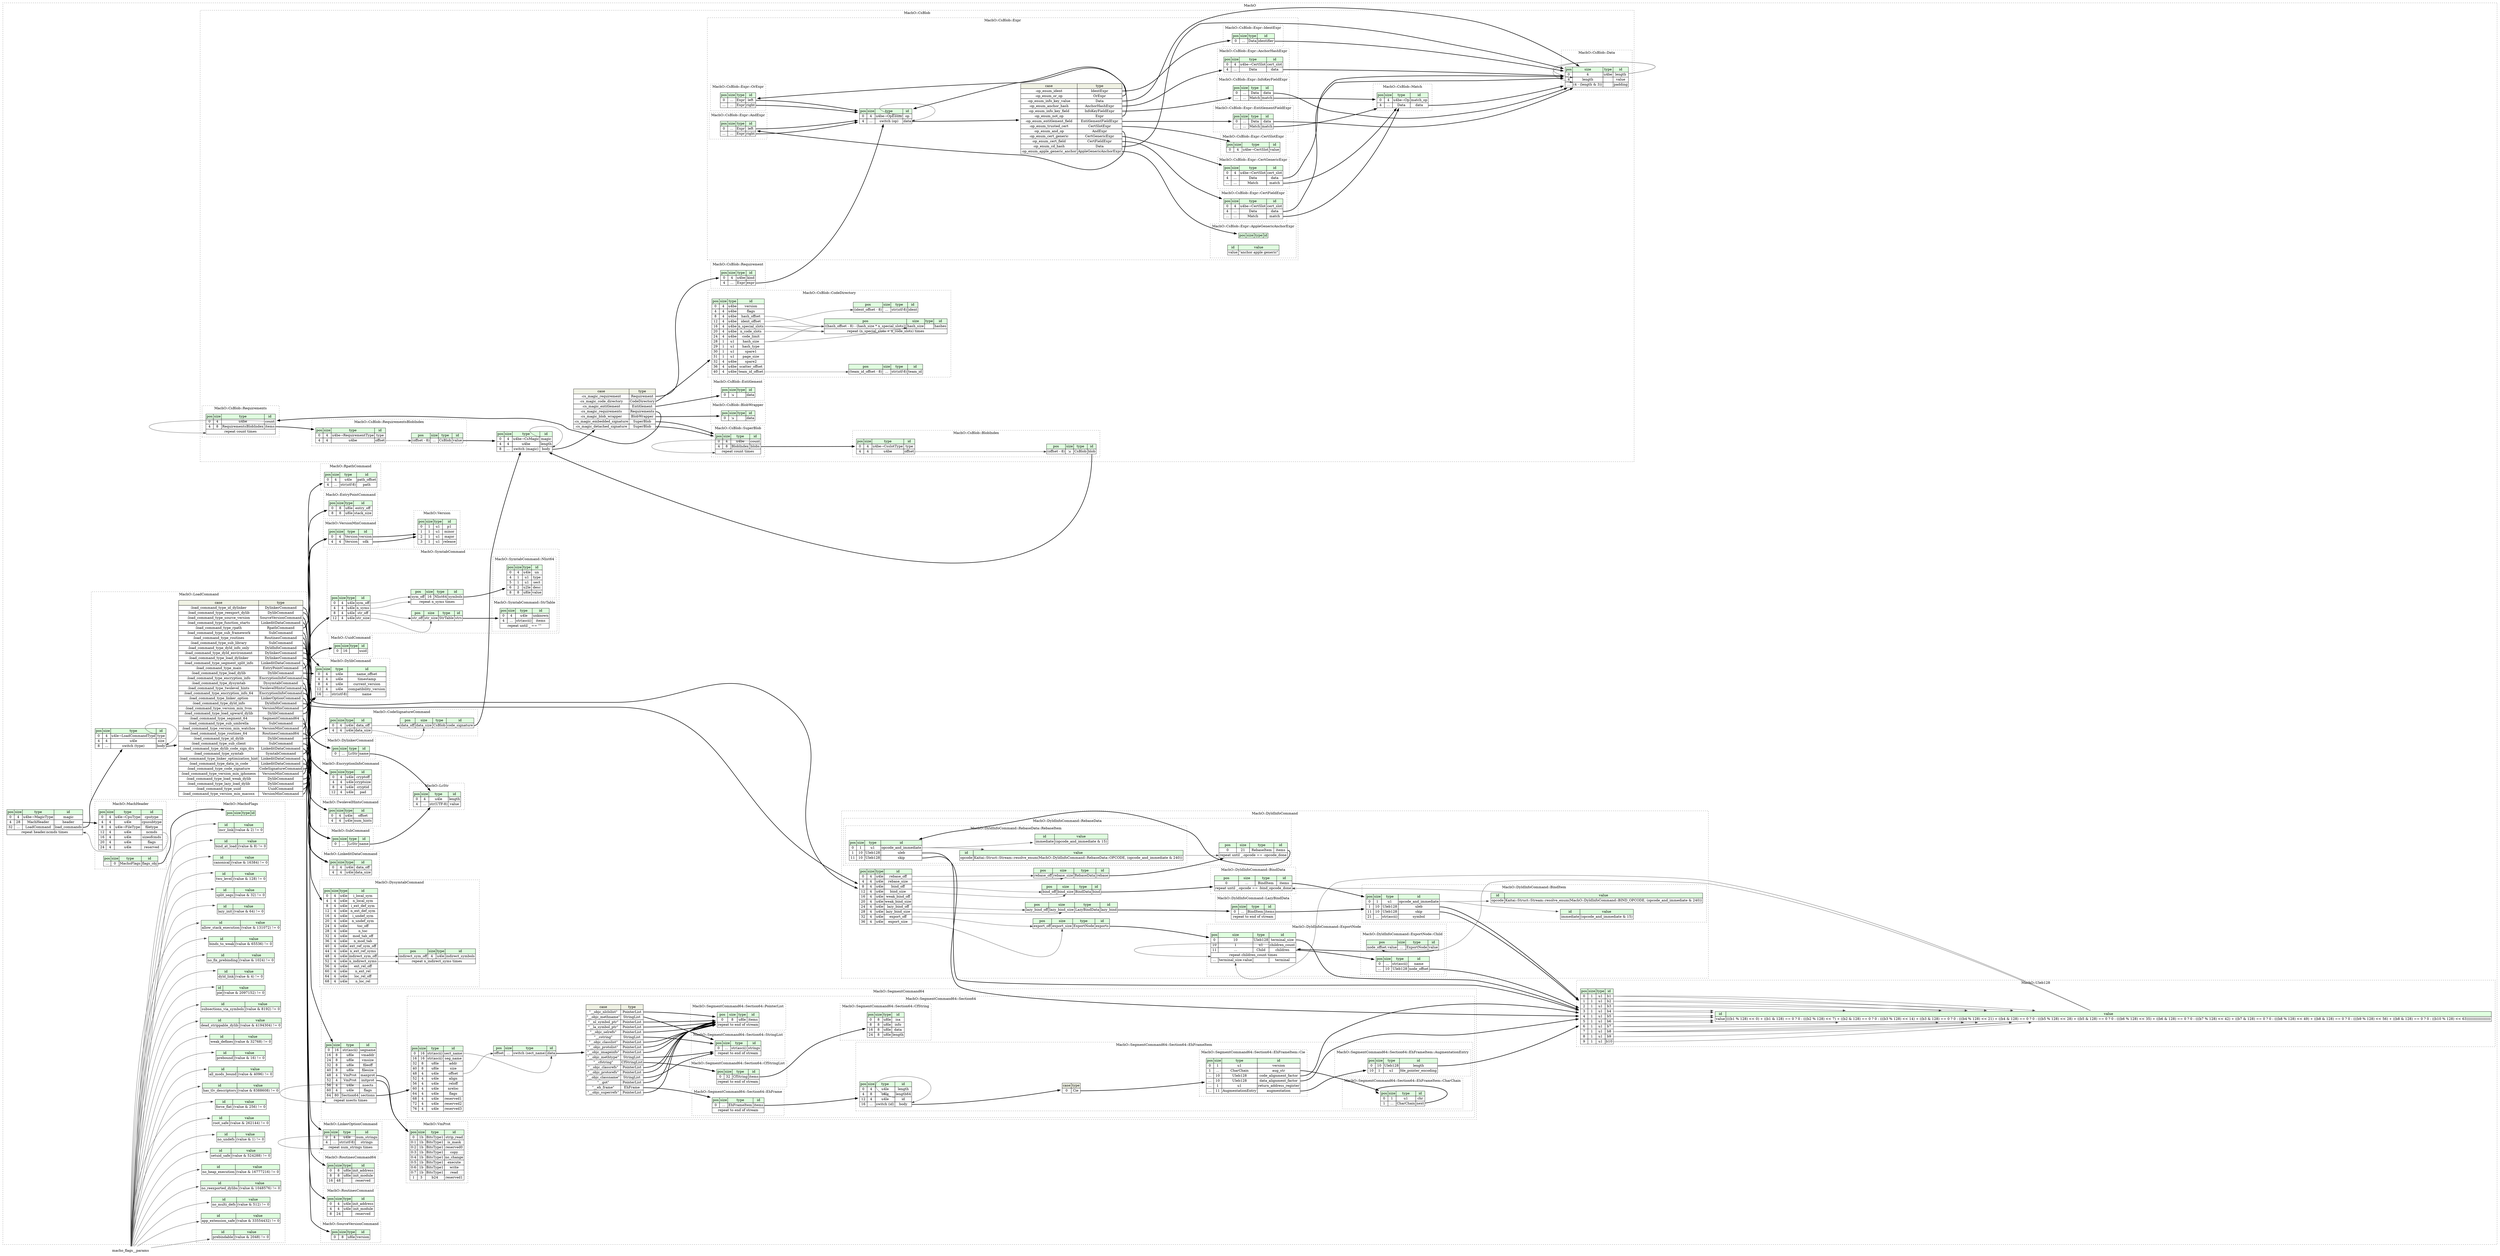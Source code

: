 digraph {
	rankdir=LR;
	node [shape=plaintext];
	subgraph cluster__mach_o {
		label="MachO";
		graph[style=dotted];

		mach_o__seq [label=<<TABLE BORDER="0" CELLBORDER="1" CELLSPACING="0">
			<TR><TD BGCOLOR="#E0FFE0">pos</TD><TD BGCOLOR="#E0FFE0">size</TD><TD BGCOLOR="#E0FFE0">type</TD><TD BGCOLOR="#E0FFE0">id</TD></TR>
			<TR><TD PORT="magic_pos">0</TD><TD PORT="magic_size">4</TD><TD>u4be→MagicType</TD><TD PORT="magic_type">magic</TD></TR>
			<TR><TD PORT="header_pos">4</TD><TD PORT="header_size">28</TD><TD>MachHeader</TD><TD PORT="header_type">header</TD></TR>
			<TR><TD PORT="load_commands_pos">32</TD><TD PORT="load_commands_size">...</TD><TD>LoadCommand</TD><TD PORT="load_commands_type">load_commands</TD></TR>
			<TR><TD COLSPAN="4" PORT="load_commands__repeat">repeat header.ncmds times</TD></TR>
		</TABLE>>];
		subgraph cluster__rpath_command {
			label="MachO::RpathCommand";
			graph[style=dotted];

			rpath_command__seq [label=<<TABLE BORDER="0" CELLBORDER="1" CELLSPACING="0">
				<TR><TD BGCOLOR="#E0FFE0">pos</TD><TD BGCOLOR="#E0FFE0">size</TD><TD BGCOLOR="#E0FFE0">type</TD><TD BGCOLOR="#E0FFE0">id</TD></TR>
				<TR><TD PORT="path_offset_pos">0</TD><TD PORT="path_offset_size">4</TD><TD>u4le</TD><TD PORT="path_offset_type">path_offset</TD></TR>
				<TR><TD PORT="path_pos">4</TD><TD PORT="path_size">...</TD><TD>str(utf-8)</TD><TD PORT="path_type">path</TD></TR>
			</TABLE>>];
		}
		subgraph cluster__uleb128 {
			label="MachO::Uleb128";
			graph[style=dotted];

			uleb128__seq [label=<<TABLE BORDER="0" CELLBORDER="1" CELLSPACING="0">
				<TR><TD BGCOLOR="#E0FFE0">pos</TD><TD BGCOLOR="#E0FFE0">size</TD><TD BGCOLOR="#E0FFE0">type</TD><TD BGCOLOR="#E0FFE0">id</TD></TR>
				<TR><TD PORT="b1_pos">0</TD><TD PORT="b1_size">1</TD><TD>u1</TD><TD PORT="b1_type">b1</TD></TR>
				<TR><TD PORT="b2_pos">1</TD><TD PORT="b2_size">1</TD><TD>u1</TD><TD PORT="b2_type">b2</TD></TR>
				<TR><TD PORT="b3_pos">2</TD><TD PORT="b3_size">1</TD><TD>u1</TD><TD PORT="b3_type">b3</TD></TR>
				<TR><TD PORT="b4_pos">3</TD><TD PORT="b4_size">1</TD><TD>u1</TD><TD PORT="b4_type">b4</TD></TR>
				<TR><TD PORT="b5_pos">4</TD><TD PORT="b5_size">1</TD><TD>u1</TD><TD PORT="b5_type">b5</TD></TR>
				<TR><TD PORT="b6_pos">5</TD><TD PORT="b6_size">1</TD><TD>u1</TD><TD PORT="b6_type">b6</TD></TR>
				<TR><TD PORT="b7_pos">6</TD><TD PORT="b7_size">1</TD><TD>u1</TD><TD PORT="b7_type">b7</TD></TR>
				<TR><TD PORT="b8_pos">7</TD><TD PORT="b8_size">1</TD><TD>u1</TD><TD PORT="b8_type">b8</TD></TR>
				<TR><TD PORT="b9_pos">8</TD><TD PORT="b9_size">1</TD><TD>u1</TD><TD PORT="b9_type">b9</TD></TR>
				<TR><TD PORT="b10_pos">9</TD><TD PORT="b10_size">1</TD><TD>u1</TD><TD PORT="b10_type">b10</TD></TR>
			</TABLE>>];
			uleb128__inst__value [label=<<TABLE BORDER="0" CELLBORDER="1" CELLSPACING="0">
				<TR><TD BGCOLOR="#E0FFE0">id</TD><TD BGCOLOR="#E0FFE0">value</TD></TR>
				<TR><TD>value</TD><TD>(((b1 % 128) &lt;&lt; 0) + ((b1 &amp; 128) == 0 ? 0 : (((b2 % 128) &lt;&lt; 7) + ((b2 &amp; 128) == 0 ? 0 : (((b3 % 128) &lt;&lt; 14) + ((b3 &amp; 128) == 0 ? 0 : (((b4 % 128) &lt;&lt; 21) + ((b4 &amp; 128) == 0 ? 0 : (((b5 % 128) &lt;&lt; 28) + ((b5 &amp; 128) == 0 ? 0 : (((b6 % 128) &lt;&lt; 35) + ((b6 &amp; 128) == 0 ? 0 : (((b7 % 128) &lt;&lt; 42) + ((b7 &amp; 128) == 0 ? 0 : (((b8 % 128) &lt;&lt; 49) + ((b8 &amp; 128) == 0 ? 0 : (((b9 % 128) &lt;&lt; 56) + ((b8 &amp; 128) == 0 ? 0 : ((b10 % 128) &lt;&lt; 63)))))))))))))))))))</TD></TR>
			</TABLE>>];
		}
		subgraph cluster__source_version_command {
			label="MachO::SourceVersionCommand";
			graph[style=dotted];

			source_version_command__seq [label=<<TABLE BORDER="0" CELLBORDER="1" CELLSPACING="0">
				<TR><TD BGCOLOR="#E0FFE0">pos</TD><TD BGCOLOR="#E0FFE0">size</TD><TD BGCOLOR="#E0FFE0">type</TD><TD BGCOLOR="#E0FFE0">id</TD></TR>
				<TR><TD PORT="version_pos">0</TD><TD PORT="version_size">8</TD><TD>u8le</TD><TD PORT="version_type">version</TD></TR>
			</TABLE>>];
		}
		subgraph cluster__cs_blob {
			label="MachO::CsBlob";
			graph[style=dotted];

			cs_blob__seq [label=<<TABLE BORDER="0" CELLBORDER="1" CELLSPACING="0">
				<TR><TD BGCOLOR="#E0FFE0">pos</TD><TD BGCOLOR="#E0FFE0">size</TD><TD BGCOLOR="#E0FFE0">type</TD><TD BGCOLOR="#E0FFE0">id</TD></TR>
				<TR><TD PORT="magic_pos">0</TD><TD PORT="magic_size">4</TD><TD>u4be→CsMagic</TD><TD PORT="magic_type">magic</TD></TR>
				<TR><TD PORT="length_pos">4</TD><TD PORT="length_size">4</TD><TD>u4be</TD><TD PORT="length_type">length</TD></TR>
				<TR><TD PORT="body_pos">8</TD><TD PORT="body_size">...</TD><TD>switch (magic)</TD><TD PORT="body_type">body</TD></TR>
			</TABLE>>];
cs_blob__seq_body_switch [label=<<TABLE BORDER="0" CELLBORDER="1" CELLSPACING="0">
	<TR><TD BGCOLOR="#F0F2E4">case</TD><TD BGCOLOR="#F0F2E4">type</TD></TR>
	<TR><TD>:cs_magic_requirement</TD><TD PORT="case0">Requirement</TD></TR>
	<TR><TD>:cs_magic_code_directory</TD><TD PORT="case1">CodeDirectory</TD></TR>
	<TR><TD>:cs_magic_entitlement</TD><TD PORT="case2">Entitlement</TD></TR>
	<TR><TD>:cs_magic_requirements</TD><TD PORT="case3">Requirements</TD></TR>
	<TR><TD>:cs_magic_blob_wrapper</TD><TD PORT="case4">BlobWrapper</TD></TR>
	<TR><TD>:cs_magic_embedded_signature</TD><TD PORT="case5">SuperBlob</TD></TR>
	<TR><TD>:cs_magic_detached_signature</TD><TD PORT="case6">SuperBlob</TD></TR>
</TABLE>>];
			subgraph cluster__entitlement {
				label="MachO::CsBlob::Entitlement";
				graph[style=dotted];

				entitlement__seq [label=<<TABLE BORDER="0" CELLBORDER="1" CELLSPACING="0">
					<TR><TD BGCOLOR="#E0FFE0">pos</TD><TD BGCOLOR="#E0FFE0">size</TD><TD BGCOLOR="#E0FFE0">type</TD><TD BGCOLOR="#E0FFE0">id</TD></TR>
					<TR><TD PORT="data_pos">0</TD><TD PORT="data_size">⇲</TD><TD></TD><TD PORT="data_type">data</TD></TR>
				</TABLE>>];
			}
			subgraph cluster__code_directory {
				label="MachO::CsBlob::CodeDirectory";
				graph[style=dotted];

				code_directory__seq [label=<<TABLE BORDER="0" CELLBORDER="1" CELLSPACING="0">
					<TR><TD BGCOLOR="#E0FFE0">pos</TD><TD BGCOLOR="#E0FFE0">size</TD><TD BGCOLOR="#E0FFE0">type</TD><TD BGCOLOR="#E0FFE0">id</TD></TR>
					<TR><TD PORT="version_pos">0</TD><TD PORT="version_size">4</TD><TD>u4be</TD><TD PORT="version_type">version</TD></TR>
					<TR><TD PORT="flags_pos">4</TD><TD PORT="flags_size">4</TD><TD>u4be</TD><TD PORT="flags_type">flags</TD></TR>
					<TR><TD PORT="hash_offset_pos">8</TD><TD PORT="hash_offset_size">4</TD><TD>u4be</TD><TD PORT="hash_offset_type">hash_offset</TD></TR>
					<TR><TD PORT="ident_offset_pos">12</TD><TD PORT="ident_offset_size">4</TD><TD>u4be</TD><TD PORT="ident_offset_type">ident_offset</TD></TR>
					<TR><TD PORT="n_special_slots_pos">16</TD><TD PORT="n_special_slots_size">4</TD><TD>u4be</TD><TD PORT="n_special_slots_type">n_special_slots</TD></TR>
					<TR><TD PORT="n_code_slots_pos">20</TD><TD PORT="n_code_slots_size">4</TD><TD>u4be</TD><TD PORT="n_code_slots_type">n_code_slots</TD></TR>
					<TR><TD PORT="code_limit_pos">24</TD><TD PORT="code_limit_size">4</TD><TD>u4be</TD><TD PORT="code_limit_type">code_limit</TD></TR>
					<TR><TD PORT="hash_size_pos">28</TD><TD PORT="hash_size_size">1</TD><TD>u1</TD><TD PORT="hash_size_type">hash_size</TD></TR>
					<TR><TD PORT="hash_type_pos">29</TD><TD PORT="hash_type_size">1</TD><TD>u1</TD><TD PORT="hash_type_type">hash_type</TD></TR>
					<TR><TD PORT="spare1_pos">30</TD><TD PORT="spare1_size">1</TD><TD>u1</TD><TD PORT="spare1_type">spare1</TD></TR>
					<TR><TD PORT="page_size_pos">31</TD><TD PORT="page_size_size">1</TD><TD>u1</TD><TD PORT="page_size_type">page_size</TD></TR>
					<TR><TD PORT="spare2_pos">32</TD><TD PORT="spare2_size">4</TD><TD>u4be</TD><TD PORT="spare2_type">spare2</TD></TR>
					<TR><TD PORT="scatter_offset_pos">36</TD><TD PORT="scatter_offset_size">4</TD><TD>u4be</TD><TD PORT="scatter_offset_type">scatter_offset</TD></TR>
					<TR><TD PORT="team_id_offset_pos">40</TD><TD PORT="team_id_offset_size">4</TD><TD>u4be</TD><TD PORT="team_id_offset_type">team_id_offset</TD></TR>
				</TABLE>>];
				code_directory__inst__ident [label=<<TABLE BORDER="0" CELLBORDER="1" CELLSPACING="0">
					<TR><TD BGCOLOR="#E0FFE0">pos</TD><TD BGCOLOR="#E0FFE0">size</TD><TD BGCOLOR="#E0FFE0">type</TD><TD BGCOLOR="#E0FFE0">id</TD></TR>
					<TR><TD PORT="ident_pos">(ident_offset - 8)</TD><TD PORT="ident_size">...</TD><TD>str(utf-8)</TD><TD PORT="ident_type">ident</TD></TR>
				</TABLE>>];
				code_directory__inst__team_id [label=<<TABLE BORDER="0" CELLBORDER="1" CELLSPACING="0">
					<TR><TD BGCOLOR="#E0FFE0">pos</TD><TD BGCOLOR="#E0FFE0">size</TD><TD BGCOLOR="#E0FFE0">type</TD><TD BGCOLOR="#E0FFE0">id</TD></TR>
					<TR><TD PORT="team_id_pos">(team_id_offset - 8)</TD><TD PORT="team_id_size">...</TD><TD>str(utf-8)</TD><TD PORT="team_id_type">team_id</TD></TR>
				</TABLE>>];
				code_directory__inst__hashes [label=<<TABLE BORDER="0" CELLBORDER="1" CELLSPACING="0">
					<TR><TD BGCOLOR="#E0FFE0">pos</TD><TD BGCOLOR="#E0FFE0">size</TD><TD BGCOLOR="#E0FFE0">type</TD><TD BGCOLOR="#E0FFE0">id</TD></TR>
					<TR><TD PORT="hashes_pos">((hash_offset - 8) - (hash_size * n_special_slots))</TD><TD PORT="hashes_size">hash_size</TD><TD></TD><TD PORT="hashes_type">hashes</TD></TR>
					<TR><TD COLSPAN="4" PORT="hashes__repeat">repeat (n_special_slots + n_code_slots) times</TD></TR>
				</TABLE>>];
			}
			subgraph cluster__data {
				label="MachO::CsBlob::Data";
				graph[style=dotted];

				data__seq [label=<<TABLE BORDER="0" CELLBORDER="1" CELLSPACING="0">
					<TR><TD BGCOLOR="#E0FFE0">pos</TD><TD BGCOLOR="#E0FFE0">size</TD><TD BGCOLOR="#E0FFE0">type</TD><TD BGCOLOR="#E0FFE0">id</TD></TR>
					<TR><TD PORT="length_pos">0</TD><TD PORT="length_size">4</TD><TD>u4be</TD><TD PORT="length_type">length</TD></TR>
					<TR><TD PORT="value_pos">4</TD><TD PORT="value_size">length</TD><TD></TD><TD PORT="value_type">value</TD></TR>
					<TR><TD PORT="padding_pos">...</TD><TD PORT="padding_size">(4 - (length &amp; 3))</TD><TD></TD><TD PORT="padding_type">padding</TD></TR>
				</TABLE>>];
			}
			subgraph cluster__super_blob {
				label="MachO::CsBlob::SuperBlob";
				graph[style=dotted];

				super_blob__seq [label=<<TABLE BORDER="0" CELLBORDER="1" CELLSPACING="0">
					<TR><TD BGCOLOR="#E0FFE0">pos</TD><TD BGCOLOR="#E0FFE0">size</TD><TD BGCOLOR="#E0FFE0">type</TD><TD BGCOLOR="#E0FFE0">id</TD></TR>
					<TR><TD PORT="count_pos">0</TD><TD PORT="count_size">4</TD><TD>u4be</TD><TD PORT="count_type">count</TD></TR>
					<TR><TD PORT="blobs_pos">4</TD><TD PORT="blobs_size">8</TD><TD>BlobIndex</TD><TD PORT="blobs_type">blobs</TD></TR>
					<TR><TD COLSPAN="4" PORT="blobs__repeat">repeat count times</TD></TR>
				</TABLE>>];
			}
			subgraph cluster__expr {
				label="MachO::CsBlob::Expr";
				graph[style=dotted];

				expr__seq [label=<<TABLE BORDER="0" CELLBORDER="1" CELLSPACING="0">
					<TR><TD BGCOLOR="#E0FFE0">pos</TD><TD BGCOLOR="#E0FFE0">size</TD><TD BGCOLOR="#E0FFE0">type</TD><TD BGCOLOR="#E0FFE0">id</TD></TR>
					<TR><TD PORT="op_pos">0</TD><TD PORT="op_size">4</TD><TD>u4be→OpEnum</TD><TD PORT="op_type">op</TD></TR>
					<TR><TD PORT="data_pos">4</TD><TD PORT="data_size">...</TD><TD>switch (op)</TD><TD PORT="data_type">data</TD></TR>
				</TABLE>>];
expr__seq_data_switch [label=<<TABLE BORDER="0" CELLBORDER="1" CELLSPACING="0">
	<TR><TD BGCOLOR="#F0F2E4">case</TD><TD BGCOLOR="#F0F2E4">type</TD></TR>
	<TR><TD>:op_enum_ident</TD><TD PORT="case0">IdentExpr</TD></TR>
	<TR><TD>:op_enum_or_op</TD><TD PORT="case1">OrExpr</TD></TR>
	<TR><TD>:op_enum_info_key_value</TD><TD PORT="case2">Data</TD></TR>
	<TR><TD>:op_enum_anchor_hash</TD><TD PORT="case3">AnchorHashExpr</TD></TR>
	<TR><TD>:op_enum_info_key_field</TD><TD PORT="case4">InfoKeyFieldExpr</TD></TR>
	<TR><TD>:op_enum_not_op</TD><TD PORT="case5">Expr</TD></TR>
	<TR><TD>:op_enum_entitlement_field</TD><TD PORT="case6">EntitlementFieldExpr</TD></TR>
	<TR><TD>:op_enum_trusted_cert</TD><TD PORT="case7">CertSlotExpr</TD></TR>
	<TR><TD>:op_enum_and_op</TD><TD PORT="case8">AndExpr</TD></TR>
	<TR><TD>:op_enum_cert_generic</TD><TD PORT="case9">CertGenericExpr</TD></TR>
	<TR><TD>:op_enum_cert_field</TD><TD PORT="case10">CertFieldExpr</TD></TR>
	<TR><TD>:op_enum_cd_hash</TD><TD PORT="case11">Data</TD></TR>
	<TR><TD>:op_enum_apple_generic_anchor</TD><TD PORT="case12">AppleGenericAnchorExpr</TD></TR>
</TABLE>>];
				subgraph cluster__info_key_field_expr {
					label="MachO::CsBlob::Expr::InfoKeyFieldExpr";
					graph[style=dotted];

					info_key_field_expr__seq [label=<<TABLE BORDER="0" CELLBORDER="1" CELLSPACING="0">
						<TR><TD BGCOLOR="#E0FFE0">pos</TD><TD BGCOLOR="#E0FFE0">size</TD><TD BGCOLOR="#E0FFE0">type</TD><TD BGCOLOR="#E0FFE0">id</TD></TR>
						<TR><TD PORT="data_pos">0</TD><TD PORT="data_size">...</TD><TD>Data</TD><TD PORT="data_type">data</TD></TR>
						<TR><TD PORT="match_pos">...</TD><TD PORT="match_size">...</TD><TD>Match</TD><TD PORT="match_type">match</TD></TR>
					</TABLE>>];
				}
				subgraph cluster__cert_slot_expr {
					label="MachO::CsBlob::Expr::CertSlotExpr";
					graph[style=dotted];

					cert_slot_expr__seq [label=<<TABLE BORDER="0" CELLBORDER="1" CELLSPACING="0">
						<TR><TD BGCOLOR="#E0FFE0">pos</TD><TD BGCOLOR="#E0FFE0">size</TD><TD BGCOLOR="#E0FFE0">type</TD><TD BGCOLOR="#E0FFE0">id</TD></TR>
						<TR><TD PORT="value_pos">0</TD><TD PORT="value_size">4</TD><TD>u4be→CertSlot</TD><TD PORT="value_type">value</TD></TR>
					</TABLE>>];
				}
				subgraph cluster__cert_generic_expr {
					label="MachO::CsBlob::Expr::CertGenericExpr";
					graph[style=dotted];

					cert_generic_expr__seq [label=<<TABLE BORDER="0" CELLBORDER="1" CELLSPACING="0">
						<TR><TD BGCOLOR="#E0FFE0">pos</TD><TD BGCOLOR="#E0FFE0">size</TD><TD BGCOLOR="#E0FFE0">type</TD><TD BGCOLOR="#E0FFE0">id</TD></TR>
						<TR><TD PORT="cert_slot_pos">0</TD><TD PORT="cert_slot_size">4</TD><TD>u4be→CertSlot</TD><TD PORT="cert_slot_type">cert_slot</TD></TR>
						<TR><TD PORT="data_pos">4</TD><TD PORT="data_size">...</TD><TD>Data</TD><TD PORT="data_type">data</TD></TR>
						<TR><TD PORT="match_pos">...</TD><TD PORT="match_size">...</TD><TD>Match</TD><TD PORT="match_type">match</TD></TR>
					</TABLE>>];
				}
				subgraph cluster__ident_expr {
					label="MachO::CsBlob::Expr::IdentExpr";
					graph[style=dotted];

					ident_expr__seq [label=<<TABLE BORDER="0" CELLBORDER="1" CELLSPACING="0">
						<TR><TD BGCOLOR="#E0FFE0">pos</TD><TD BGCOLOR="#E0FFE0">size</TD><TD BGCOLOR="#E0FFE0">type</TD><TD BGCOLOR="#E0FFE0">id</TD></TR>
						<TR><TD PORT="identifier_pos">0</TD><TD PORT="identifier_size">...</TD><TD>Data</TD><TD PORT="identifier_type">identifier</TD></TR>
					</TABLE>>];
				}
				subgraph cluster__cert_field_expr {
					label="MachO::CsBlob::Expr::CertFieldExpr";
					graph[style=dotted];

					cert_field_expr__seq [label=<<TABLE BORDER="0" CELLBORDER="1" CELLSPACING="0">
						<TR><TD BGCOLOR="#E0FFE0">pos</TD><TD BGCOLOR="#E0FFE0">size</TD><TD BGCOLOR="#E0FFE0">type</TD><TD BGCOLOR="#E0FFE0">id</TD></TR>
						<TR><TD PORT="cert_slot_pos">0</TD><TD PORT="cert_slot_size">4</TD><TD>u4be→CertSlot</TD><TD PORT="cert_slot_type">cert_slot</TD></TR>
						<TR><TD PORT="data_pos">4</TD><TD PORT="data_size">...</TD><TD>Data</TD><TD PORT="data_type">data</TD></TR>
						<TR><TD PORT="match_pos">...</TD><TD PORT="match_size">...</TD><TD>Match</TD><TD PORT="match_type">match</TD></TR>
					</TABLE>>];
				}
				subgraph cluster__anchor_hash_expr {
					label="MachO::CsBlob::Expr::AnchorHashExpr";
					graph[style=dotted];

					anchor_hash_expr__seq [label=<<TABLE BORDER="0" CELLBORDER="1" CELLSPACING="0">
						<TR><TD BGCOLOR="#E0FFE0">pos</TD><TD BGCOLOR="#E0FFE0">size</TD><TD BGCOLOR="#E0FFE0">type</TD><TD BGCOLOR="#E0FFE0">id</TD></TR>
						<TR><TD PORT="cert_slot_pos">0</TD><TD PORT="cert_slot_size">4</TD><TD>u4be→CertSlot</TD><TD PORT="cert_slot_type">cert_slot</TD></TR>
						<TR><TD PORT="data_pos">4</TD><TD PORT="data_size">...</TD><TD>Data</TD><TD PORT="data_type">data</TD></TR>
					</TABLE>>];
				}
				subgraph cluster__apple_generic_anchor_expr {
					label="MachO::CsBlob::Expr::AppleGenericAnchorExpr";
					graph[style=dotted];

					apple_generic_anchor_expr__seq [label=<<TABLE BORDER="0" CELLBORDER="1" CELLSPACING="0">
						<TR><TD BGCOLOR="#E0FFE0">pos</TD><TD BGCOLOR="#E0FFE0">size</TD><TD BGCOLOR="#E0FFE0">type</TD><TD BGCOLOR="#E0FFE0">id</TD></TR>
					</TABLE>>];
					apple_generic_anchor_expr__inst__value [label=<<TABLE BORDER="0" CELLBORDER="1" CELLSPACING="0">
						<TR><TD BGCOLOR="#E0FFE0">id</TD><TD BGCOLOR="#E0FFE0">value</TD></TR>
						<TR><TD>value</TD><TD>&quot;anchor apple generic&quot;</TD></TR>
					</TABLE>>];
				}
				subgraph cluster__entitlement_field_expr {
					label="MachO::CsBlob::Expr::EntitlementFieldExpr";
					graph[style=dotted];

					entitlement_field_expr__seq [label=<<TABLE BORDER="0" CELLBORDER="1" CELLSPACING="0">
						<TR><TD BGCOLOR="#E0FFE0">pos</TD><TD BGCOLOR="#E0FFE0">size</TD><TD BGCOLOR="#E0FFE0">type</TD><TD BGCOLOR="#E0FFE0">id</TD></TR>
						<TR><TD PORT="data_pos">0</TD><TD PORT="data_size">...</TD><TD>Data</TD><TD PORT="data_type">data</TD></TR>
						<TR><TD PORT="match_pos">...</TD><TD PORT="match_size">...</TD><TD>Match</TD><TD PORT="match_type">match</TD></TR>
					</TABLE>>];
				}
				subgraph cluster__and_expr {
					label="MachO::CsBlob::Expr::AndExpr";
					graph[style=dotted];

					and_expr__seq [label=<<TABLE BORDER="0" CELLBORDER="1" CELLSPACING="0">
						<TR><TD BGCOLOR="#E0FFE0">pos</TD><TD BGCOLOR="#E0FFE0">size</TD><TD BGCOLOR="#E0FFE0">type</TD><TD BGCOLOR="#E0FFE0">id</TD></TR>
						<TR><TD PORT="left_pos">0</TD><TD PORT="left_size">...</TD><TD>Expr</TD><TD PORT="left_type">left</TD></TR>
						<TR><TD PORT="right_pos">...</TD><TD PORT="right_size">...</TD><TD>Expr</TD><TD PORT="right_type">right</TD></TR>
					</TABLE>>];
				}
				subgraph cluster__or_expr {
					label="MachO::CsBlob::Expr::OrExpr";
					graph[style=dotted];

					or_expr__seq [label=<<TABLE BORDER="0" CELLBORDER="1" CELLSPACING="0">
						<TR><TD BGCOLOR="#E0FFE0">pos</TD><TD BGCOLOR="#E0FFE0">size</TD><TD BGCOLOR="#E0FFE0">type</TD><TD BGCOLOR="#E0FFE0">id</TD></TR>
						<TR><TD PORT="left_pos">0</TD><TD PORT="left_size">...</TD><TD>Expr</TD><TD PORT="left_type">left</TD></TR>
						<TR><TD PORT="right_pos">...</TD><TD PORT="right_size">...</TD><TD>Expr</TD><TD PORT="right_type">right</TD></TR>
					</TABLE>>];
				}
			}
			subgraph cluster__blob_index {
				label="MachO::CsBlob::BlobIndex";
				graph[style=dotted];

				blob_index__seq [label=<<TABLE BORDER="0" CELLBORDER="1" CELLSPACING="0">
					<TR><TD BGCOLOR="#E0FFE0">pos</TD><TD BGCOLOR="#E0FFE0">size</TD><TD BGCOLOR="#E0FFE0">type</TD><TD BGCOLOR="#E0FFE0">id</TD></TR>
					<TR><TD PORT="type_pos">0</TD><TD PORT="type_size">4</TD><TD>u4be→CsslotType</TD><TD PORT="type_type">type</TD></TR>
					<TR><TD PORT="offset_pos">4</TD><TD PORT="offset_size">4</TD><TD>u4be</TD><TD PORT="offset_type">offset</TD></TR>
				</TABLE>>];
				blob_index__inst__blob [label=<<TABLE BORDER="0" CELLBORDER="1" CELLSPACING="0">
					<TR><TD BGCOLOR="#E0FFE0">pos</TD><TD BGCOLOR="#E0FFE0">size</TD><TD BGCOLOR="#E0FFE0">type</TD><TD BGCOLOR="#E0FFE0">id</TD></TR>
					<TR><TD PORT="blob_pos">(offset - 8)</TD><TD PORT="blob_size">⇲</TD><TD>CsBlob</TD><TD PORT="blob_type">blob</TD></TR>
				</TABLE>>];
			}
			subgraph cluster__match {
				label="MachO::CsBlob::Match";
				graph[style=dotted];

				match__seq [label=<<TABLE BORDER="0" CELLBORDER="1" CELLSPACING="0">
					<TR><TD BGCOLOR="#E0FFE0">pos</TD><TD BGCOLOR="#E0FFE0">size</TD><TD BGCOLOR="#E0FFE0">type</TD><TD BGCOLOR="#E0FFE0">id</TD></TR>
					<TR><TD PORT="match_op_pos">0</TD><TD PORT="match_op_size">4</TD><TD>u4be→Op</TD><TD PORT="match_op_type">match_op</TD></TR>
					<TR><TD PORT="data_pos">4</TD><TD PORT="data_size">...</TD><TD>Data</TD><TD PORT="data_type">data</TD></TR>
				</TABLE>>];
			}
			subgraph cluster__requirement {
				label="MachO::CsBlob::Requirement";
				graph[style=dotted];

				requirement__seq [label=<<TABLE BORDER="0" CELLBORDER="1" CELLSPACING="0">
					<TR><TD BGCOLOR="#E0FFE0">pos</TD><TD BGCOLOR="#E0FFE0">size</TD><TD BGCOLOR="#E0FFE0">type</TD><TD BGCOLOR="#E0FFE0">id</TD></TR>
					<TR><TD PORT="kind_pos">0</TD><TD PORT="kind_size">4</TD><TD>u4be</TD><TD PORT="kind_type">kind</TD></TR>
					<TR><TD PORT="expr_pos">4</TD><TD PORT="expr_size">...</TD><TD>Expr</TD><TD PORT="expr_type">expr</TD></TR>
				</TABLE>>];
			}
			subgraph cluster__requirements {
				label="MachO::CsBlob::Requirements";
				graph[style=dotted];

				requirements__seq [label=<<TABLE BORDER="0" CELLBORDER="1" CELLSPACING="0">
					<TR><TD BGCOLOR="#E0FFE0">pos</TD><TD BGCOLOR="#E0FFE0">size</TD><TD BGCOLOR="#E0FFE0">type</TD><TD BGCOLOR="#E0FFE0">id</TD></TR>
					<TR><TD PORT="count_pos">0</TD><TD PORT="count_size">4</TD><TD>u4be</TD><TD PORT="count_type">count</TD></TR>
					<TR><TD PORT="items_pos">4</TD><TD PORT="items_size">8</TD><TD>RequirementsBlobIndex</TD><TD PORT="items_type">items</TD></TR>
					<TR><TD COLSPAN="4" PORT="items__repeat">repeat count times</TD></TR>
				</TABLE>>];
			}
			subgraph cluster__blob_wrapper {
				label="MachO::CsBlob::BlobWrapper";
				graph[style=dotted];

				blob_wrapper__seq [label=<<TABLE BORDER="0" CELLBORDER="1" CELLSPACING="0">
					<TR><TD BGCOLOR="#E0FFE0">pos</TD><TD BGCOLOR="#E0FFE0">size</TD><TD BGCOLOR="#E0FFE0">type</TD><TD BGCOLOR="#E0FFE0">id</TD></TR>
					<TR><TD PORT="data_pos">0</TD><TD PORT="data_size">⇲</TD><TD></TD><TD PORT="data_type">data</TD></TR>
				</TABLE>>];
			}
			subgraph cluster__requirements_blob_index {
				label="MachO::CsBlob::RequirementsBlobIndex";
				graph[style=dotted];

				requirements_blob_index__seq [label=<<TABLE BORDER="0" CELLBORDER="1" CELLSPACING="0">
					<TR><TD BGCOLOR="#E0FFE0">pos</TD><TD BGCOLOR="#E0FFE0">size</TD><TD BGCOLOR="#E0FFE0">type</TD><TD BGCOLOR="#E0FFE0">id</TD></TR>
					<TR><TD PORT="type_pos">0</TD><TD PORT="type_size">4</TD><TD>u4be→RequirementType</TD><TD PORT="type_type">type</TD></TR>
					<TR><TD PORT="offset_pos">4</TD><TD PORT="offset_size">4</TD><TD>u4be</TD><TD PORT="offset_type">offset</TD></TR>
				</TABLE>>];
				requirements_blob_index__inst__value [label=<<TABLE BORDER="0" CELLBORDER="1" CELLSPACING="0">
					<TR><TD BGCOLOR="#E0FFE0">pos</TD><TD BGCOLOR="#E0FFE0">size</TD><TD BGCOLOR="#E0FFE0">type</TD><TD BGCOLOR="#E0FFE0">id</TD></TR>
					<TR><TD PORT="value_pos">(offset - 8)</TD><TD PORT="value_size">...</TD><TD>CsBlob</TD><TD PORT="value_type">value</TD></TR>
				</TABLE>>];
			}
		}
		subgraph cluster__routines_command {
			label="MachO::RoutinesCommand";
			graph[style=dotted];

			routines_command__seq [label=<<TABLE BORDER="0" CELLBORDER="1" CELLSPACING="0">
				<TR><TD BGCOLOR="#E0FFE0">pos</TD><TD BGCOLOR="#E0FFE0">size</TD><TD BGCOLOR="#E0FFE0">type</TD><TD BGCOLOR="#E0FFE0">id</TD></TR>
				<TR><TD PORT="init_address_pos">0</TD><TD PORT="init_address_size">4</TD><TD>u4le</TD><TD PORT="init_address_type">init_address</TD></TR>
				<TR><TD PORT="init_module_pos">4</TD><TD PORT="init_module_size">4</TD><TD>u4le</TD><TD PORT="init_module_type">init_module</TD></TR>
				<TR><TD PORT="reserved_pos">8</TD><TD PORT="reserved_size">24</TD><TD></TD><TD PORT="reserved_type">reserved</TD></TR>
			</TABLE>>];
		}
		subgraph cluster__macho_flags {
			label="MachO::MachoFlags";
			graph[style=dotted];

			macho_flags__seq [label=<<TABLE BORDER="0" CELLBORDER="1" CELLSPACING="0">
				<TR><TD BGCOLOR="#E0FFE0">pos</TD><TD BGCOLOR="#E0FFE0">size</TD><TD BGCOLOR="#E0FFE0">type</TD><TD BGCOLOR="#E0FFE0">id</TD></TR>
			</TABLE>>];
			macho_flags__inst__subsections_via_symbols [label=<<TABLE BORDER="0" CELLBORDER="1" CELLSPACING="0">
				<TR><TD BGCOLOR="#E0FFE0">id</TD><TD BGCOLOR="#E0FFE0">value</TD></TR>
				<TR><TD>subsections_via_symbols</TD><TD>(value &amp; 8192) != 0</TD></TR>
			</TABLE>>];
			macho_flags__inst__dead_strippable_dylib [label=<<TABLE BORDER="0" CELLBORDER="1" CELLSPACING="0">
				<TR><TD BGCOLOR="#E0FFE0">id</TD><TD BGCOLOR="#E0FFE0">value</TD></TR>
				<TR><TD>dead_strippable_dylib</TD><TD>(value &amp; 4194304) != 0</TD></TR>
			</TABLE>>];
			macho_flags__inst__weak_defines [label=<<TABLE BORDER="0" CELLBORDER="1" CELLSPACING="0">
				<TR><TD BGCOLOR="#E0FFE0">id</TD><TD BGCOLOR="#E0FFE0">value</TD></TR>
				<TR><TD>weak_defines</TD><TD>(value &amp; 32768) != 0</TD></TR>
			</TABLE>>];
			macho_flags__inst__prebound [label=<<TABLE BORDER="0" CELLBORDER="1" CELLSPACING="0">
				<TR><TD BGCOLOR="#E0FFE0">id</TD><TD BGCOLOR="#E0FFE0">value</TD></TR>
				<TR><TD>prebound</TD><TD>(value &amp; 16) != 0</TD></TR>
			</TABLE>>];
			macho_flags__inst__all_mods_bound [label=<<TABLE BORDER="0" CELLBORDER="1" CELLSPACING="0">
				<TR><TD BGCOLOR="#E0FFE0">id</TD><TD BGCOLOR="#E0FFE0">value</TD></TR>
				<TR><TD>all_mods_bound</TD><TD>(value &amp; 4096) != 0</TD></TR>
			</TABLE>>];
			macho_flags__inst__has_tlv_descriptors [label=<<TABLE BORDER="0" CELLBORDER="1" CELLSPACING="0">
				<TR><TD BGCOLOR="#E0FFE0">id</TD><TD BGCOLOR="#E0FFE0">value</TD></TR>
				<TR><TD>has_tlv_descriptors</TD><TD>(value &amp; 8388608) != 0</TD></TR>
			</TABLE>>];
			macho_flags__inst__force_flat [label=<<TABLE BORDER="0" CELLBORDER="1" CELLSPACING="0">
				<TR><TD BGCOLOR="#E0FFE0">id</TD><TD BGCOLOR="#E0FFE0">value</TD></TR>
				<TR><TD>force_flat</TD><TD>(value &amp; 256) != 0</TD></TR>
			</TABLE>>];
			macho_flags__inst__root_safe [label=<<TABLE BORDER="0" CELLBORDER="1" CELLSPACING="0">
				<TR><TD BGCOLOR="#E0FFE0">id</TD><TD BGCOLOR="#E0FFE0">value</TD></TR>
				<TR><TD>root_safe</TD><TD>(value &amp; 262144) != 0</TD></TR>
			</TABLE>>];
			macho_flags__inst__no_undefs [label=<<TABLE BORDER="0" CELLBORDER="1" CELLSPACING="0">
				<TR><TD BGCOLOR="#E0FFE0">id</TD><TD BGCOLOR="#E0FFE0">value</TD></TR>
				<TR><TD>no_undefs</TD><TD>(value &amp; 1) != 0</TD></TR>
			</TABLE>>];
			macho_flags__inst__setuid_safe [label=<<TABLE BORDER="0" CELLBORDER="1" CELLSPACING="0">
				<TR><TD BGCOLOR="#E0FFE0">id</TD><TD BGCOLOR="#E0FFE0">value</TD></TR>
				<TR><TD>setuid_safe</TD><TD>(value &amp; 524288) != 0</TD></TR>
			</TABLE>>];
			macho_flags__inst__no_heap_execution [label=<<TABLE BORDER="0" CELLBORDER="1" CELLSPACING="0">
				<TR><TD BGCOLOR="#E0FFE0">id</TD><TD BGCOLOR="#E0FFE0">value</TD></TR>
				<TR><TD>no_heap_execution</TD><TD>(value &amp; 16777216) != 0</TD></TR>
			</TABLE>>];
			macho_flags__inst__no_reexported_dylibs [label=<<TABLE BORDER="0" CELLBORDER="1" CELLSPACING="0">
				<TR><TD BGCOLOR="#E0FFE0">id</TD><TD BGCOLOR="#E0FFE0">value</TD></TR>
				<TR><TD>no_reexported_dylibs</TD><TD>(value &amp; 1048576) != 0</TD></TR>
			</TABLE>>];
			macho_flags__inst__no_multi_defs [label=<<TABLE BORDER="0" CELLBORDER="1" CELLSPACING="0">
				<TR><TD BGCOLOR="#E0FFE0">id</TD><TD BGCOLOR="#E0FFE0">value</TD></TR>
				<TR><TD>no_multi_defs</TD><TD>(value &amp; 512) != 0</TD></TR>
			</TABLE>>];
			macho_flags__inst__app_extension_safe [label=<<TABLE BORDER="0" CELLBORDER="1" CELLSPACING="0">
				<TR><TD BGCOLOR="#E0FFE0">id</TD><TD BGCOLOR="#E0FFE0">value</TD></TR>
				<TR><TD>app_extension_safe</TD><TD>(value &amp; 33554432) != 0</TD></TR>
			</TABLE>>];
			macho_flags__inst__prebindable [label=<<TABLE BORDER="0" CELLBORDER="1" CELLSPACING="0">
				<TR><TD BGCOLOR="#E0FFE0">id</TD><TD BGCOLOR="#E0FFE0">value</TD></TR>
				<TR><TD>prebindable</TD><TD>(value &amp; 2048) != 0</TD></TR>
			</TABLE>>];
			macho_flags__inst__incr_link [label=<<TABLE BORDER="0" CELLBORDER="1" CELLSPACING="0">
				<TR><TD BGCOLOR="#E0FFE0">id</TD><TD BGCOLOR="#E0FFE0">value</TD></TR>
				<TR><TD>incr_link</TD><TD>(value &amp; 2) != 0</TD></TR>
			</TABLE>>];
			macho_flags__inst__bind_at_load [label=<<TABLE BORDER="0" CELLBORDER="1" CELLSPACING="0">
				<TR><TD BGCOLOR="#E0FFE0">id</TD><TD BGCOLOR="#E0FFE0">value</TD></TR>
				<TR><TD>bind_at_load</TD><TD>(value &amp; 8) != 0</TD></TR>
			</TABLE>>];
			macho_flags__inst__canonical [label=<<TABLE BORDER="0" CELLBORDER="1" CELLSPACING="0">
				<TR><TD BGCOLOR="#E0FFE0">id</TD><TD BGCOLOR="#E0FFE0">value</TD></TR>
				<TR><TD>canonical</TD><TD>(value &amp; 16384) != 0</TD></TR>
			</TABLE>>];
			macho_flags__inst__two_level [label=<<TABLE BORDER="0" CELLBORDER="1" CELLSPACING="0">
				<TR><TD BGCOLOR="#E0FFE0">id</TD><TD BGCOLOR="#E0FFE0">value</TD></TR>
				<TR><TD>two_level</TD><TD>(value &amp; 128) != 0</TD></TR>
			</TABLE>>];
			macho_flags__inst__split_segs [label=<<TABLE BORDER="0" CELLBORDER="1" CELLSPACING="0">
				<TR><TD BGCOLOR="#E0FFE0">id</TD><TD BGCOLOR="#E0FFE0">value</TD></TR>
				<TR><TD>split_segs</TD><TD>(value &amp; 32) != 0</TD></TR>
			</TABLE>>];
			macho_flags__inst__lazy_init [label=<<TABLE BORDER="0" CELLBORDER="1" CELLSPACING="0">
				<TR><TD BGCOLOR="#E0FFE0">id</TD><TD BGCOLOR="#E0FFE0">value</TD></TR>
				<TR><TD>lazy_init</TD><TD>(value &amp; 64) != 0</TD></TR>
			</TABLE>>];
			macho_flags__inst__allow_stack_execution [label=<<TABLE BORDER="0" CELLBORDER="1" CELLSPACING="0">
				<TR><TD BGCOLOR="#E0FFE0">id</TD><TD BGCOLOR="#E0FFE0">value</TD></TR>
				<TR><TD>allow_stack_execution</TD><TD>(value &amp; 131072) != 0</TD></TR>
			</TABLE>>];
			macho_flags__inst__binds_to_weak [label=<<TABLE BORDER="0" CELLBORDER="1" CELLSPACING="0">
				<TR><TD BGCOLOR="#E0FFE0">id</TD><TD BGCOLOR="#E0FFE0">value</TD></TR>
				<TR><TD>binds_to_weak</TD><TD>(value &amp; 65536) != 0</TD></TR>
			</TABLE>>];
			macho_flags__inst__no_fix_prebinding [label=<<TABLE BORDER="0" CELLBORDER="1" CELLSPACING="0">
				<TR><TD BGCOLOR="#E0FFE0">id</TD><TD BGCOLOR="#E0FFE0">value</TD></TR>
				<TR><TD>no_fix_prebinding</TD><TD>(value &amp; 1024) != 0</TD></TR>
			</TABLE>>];
			macho_flags__inst__dyld_link [label=<<TABLE BORDER="0" CELLBORDER="1" CELLSPACING="0">
				<TR><TD BGCOLOR="#E0FFE0">id</TD><TD BGCOLOR="#E0FFE0">value</TD></TR>
				<TR><TD>dyld_link</TD><TD>(value &amp; 4) != 0</TD></TR>
			</TABLE>>];
			macho_flags__inst__pie [label=<<TABLE BORDER="0" CELLBORDER="1" CELLSPACING="0">
				<TR><TD BGCOLOR="#E0FFE0">id</TD><TD BGCOLOR="#E0FFE0">value</TD></TR>
				<TR><TD>pie</TD><TD>(value &amp; 2097152) != 0</TD></TR>
			</TABLE>>];
		}
		subgraph cluster__routines_command_64 {
			label="MachO::RoutinesCommand64";
			graph[style=dotted];

			routines_command_64__seq [label=<<TABLE BORDER="0" CELLBORDER="1" CELLSPACING="0">
				<TR><TD BGCOLOR="#E0FFE0">pos</TD><TD BGCOLOR="#E0FFE0">size</TD><TD BGCOLOR="#E0FFE0">type</TD><TD BGCOLOR="#E0FFE0">id</TD></TR>
				<TR><TD PORT="init_address_pos">0</TD><TD PORT="init_address_size">8</TD><TD>u8le</TD><TD PORT="init_address_type">init_address</TD></TR>
				<TR><TD PORT="init_module_pos">8</TD><TD PORT="init_module_size">8</TD><TD>u8le</TD><TD PORT="init_module_type">init_module</TD></TR>
				<TR><TD PORT="reserved_pos">16</TD><TD PORT="reserved_size">48</TD><TD></TD><TD PORT="reserved_type">reserved</TD></TR>
			</TABLE>>];
		}
		subgraph cluster__linker_option_command {
			label="MachO::LinkerOptionCommand";
			graph[style=dotted];

			linker_option_command__seq [label=<<TABLE BORDER="0" CELLBORDER="1" CELLSPACING="0">
				<TR><TD BGCOLOR="#E0FFE0">pos</TD><TD BGCOLOR="#E0FFE0">size</TD><TD BGCOLOR="#E0FFE0">type</TD><TD BGCOLOR="#E0FFE0">id</TD></TR>
				<TR><TD PORT="num_strings_pos">0</TD><TD PORT="num_strings_size">4</TD><TD>u4le</TD><TD PORT="num_strings_type">num_strings</TD></TR>
				<TR><TD PORT="strings_pos">4</TD><TD PORT="strings_size">...</TD><TD>str(utf-8)</TD><TD PORT="strings_type">strings</TD></TR>
				<TR><TD COLSPAN="4" PORT="strings__repeat">repeat num_strings times</TD></TR>
			</TABLE>>];
		}
		subgraph cluster__segment_command_64 {
			label="MachO::SegmentCommand64";
			graph[style=dotted];

			segment_command_64__seq [label=<<TABLE BORDER="0" CELLBORDER="1" CELLSPACING="0">
				<TR><TD BGCOLOR="#E0FFE0">pos</TD><TD BGCOLOR="#E0FFE0">size</TD><TD BGCOLOR="#E0FFE0">type</TD><TD BGCOLOR="#E0FFE0">id</TD></TR>
				<TR><TD PORT="segname_pos">0</TD><TD PORT="segname_size">16</TD><TD>str(ascii)</TD><TD PORT="segname_type">segname</TD></TR>
				<TR><TD PORT="vmaddr_pos">16</TD><TD PORT="vmaddr_size">8</TD><TD>u8le</TD><TD PORT="vmaddr_type">vmaddr</TD></TR>
				<TR><TD PORT="vmsize_pos">24</TD><TD PORT="vmsize_size">8</TD><TD>u8le</TD><TD PORT="vmsize_type">vmsize</TD></TR>
				<TR><TD PORT="fileoff_pos">32</TD><TD PORT="fileoff_size">8</TD><TD>u8le</TD><TD PORT="fileoff_type">fileoff</TD></TR>
				<TR><TD PORT="filesize_pos">40</TD><TD PORT="filesize_size">8</TD><TD>u8le</TD><TD PORT="filesize_type">filesize</TD></TR>
				<TR><TD PORT="maxprot_pos">48</TD><TD PORT="maxprot_size">4</TD><TD>VmProt</TD><TD PORT="maxprot_type">maxprot</TD></TR>
				<TR><TD PORT="initprot_pos">52</TD><TD PORT="initprot_size">4</TD><TD>VmProt</TD><TD PORT="initprot_type">initprot</TD></TR>
				<TR><TD PORT="nsects_pos">56</TD><TD PORT="nsects_size">4</TD><TD>u4le</TD><TD PORT="nsects_type">nsects</TD></TR>
				<TR><TD PORT="flags_pos">60</TD><TD PORT="flags_size">4</TD><TD>u4le</TD><TD PORT="flags_type">flags</TD></TR>
				<TR><TD PORT="sections_pos">64</TD><TD PORT="sections_size">80</TD><TD>Section64</TD><TD PORT="sections_type">sections</TD></TR>
				<TR><TD COLSPAN="4" PORT="sections__repeat">repeat nsects times</TD></TR>
			</TABLE>>];
			subgraph cluster__section_64 {
				label="MachO::SegmentCommand64::Section64";
				graph[style=dotted];

				section_64__seq [label=<<TABLE BORDER="0" CELLBORDER="1" CELLSPACING="0">
					<TR><TD BGCOLOR="#E0FFE0">pos</TD><TD BGCOLOR="#E0FFE0">size</TD><TD BGCOLOR="#E0FFE0">type</TD><TD BGCOLOR="#E0FFE0">id</TD></TR>
					<TR><TD PORT="sect_name_pos">0</TD><TD PORT="sect_name_size">16</TD><TD>str(ascii)</TD><TD PORT="sect_name_type">sect_name</TD></TR>
					<TR><TD PORT="seg_name_pos">16</TD><TD PORT="seg_name_size">16</TD><TD>str(ascii)</TD><TD PORT="seg_name_type">seg_name</TD></TR>
					<TR><TD PORT="addr_pos">32</TD><TD PORT="addr_size">8</TD><TD>u8le</TD><TD PORT="addr_type">addr</TD></TR>
					<TR><TD PORT="size_pos">40</TD><TD PORT="size_size">8</TD><TD>u8le</TD><TD PORT="size_type">size</TD></TR>
					<TR><TD PORT="offset_pos">48</TD><TD PORT="offset_size">4</TD><TD>u4le</TD><TD PORT="offset_type">offset</TD></TR>
					<TR><TD PORT="align_pos">52</TD><TD PORT="align_size">4</TD><TD>u4le</TD><TD PORT="align_type">align</TD></TR>
					<TR><TD PORT="reloff_pos">56</TD><TD PORT="reloff_size">4</TD><TD>u4le</TD><TD PORT="reloff_type">reloff</TD></TR>
					<TR><TD PORT="nreloc_pos">60</TD><TD PORT="nreloc_size">4</TD><TD>u4le</TD><TD PORT="nreloc_type">nreloc</TD></TR>
					<TR><TD PORT="flags_pos">64</TD><TD PORT="flags_size">4</TD><TD>u4le</TD><TD PORT="flags_type">flags</TD></TR>
					<TR><TD PORT="reserved1_pos">68</TD><TD PORT="reserved1_size">4</TD><TD>u4le</TD><TD PORT="reserved1_type">reserved1</TD></TR>
					<TR><TD PORT="reserved2_pos">72</TD><TD PORT="reserved2_size">4</TD><TD>u4le</TD><TD PORT="reserved2_type">reserved2</TD></TR>
					<TR><TD PORT="reserved3_pos">76</TD><TD PORT="reserved3_size">4</TD><TD>u4le</TD><TD PORT="reserved3_type">reserved3</TD></TR>
				</TABLE>>];
				section_64__inst__data [label=<<TABLE BORDER="0" CELLBORDER="1" CELLSPACING="0">
					<TR><TD BGCOLOR="#E0FFE0">pos</TD><TD BGCOLOR="#E0FFE0">size</TD><TD BGCOLOR="#E0FFE0">type</TD><TD BGCOLOR="#E0FFE0">id</TD></TR>
					<TR><TD PORT="data_pos">offset</TD><TD PORT="data_size">...</TD><TD>switch (sect_name)</TD><TD PORT="data_type">data</TD></TR>
				</TABLE>>];
section_64__inst__data_data_switch [label=<<TABLE BORDER="0" CELLBORDER="1" CELLSPACING="0">
	<TR><TD BGCOLOR="#F0F2E4">case</TD><TD BGCOLOR="#F0F2E4">type</TD></TR>
	<TR><TD>&quot;__objc_nlclslist&quot;</TD><TD PORT="case0">PointerList</TD></TR>
	<TR><TD>&quot;__objc_methname&quot;</TD><TD PORT="case1">StringList</TD></TR>
	<TR><TD>&quot;__nl_symbol_ptr&quot;</TD><TD PORT="case2">PointerList</TD></TR>
	<TR><TD>&quot;__la_symbol_ptr&quot;</TD><TD PORT="case3">PointerList</TD></TR>
	<TR><TD>&quot;__objc_selrefs&quot;</TD><TD PORT="case4">PointerList</TD></TR>
	<TR><TD>&quot;__cstring&quot;</TD><TD PORT="case5">StringList</TD></TR>
	<TR><TD>&quot;__objc_classlist&quot;</TD><TD PORT="case6">PointerList</TD></TR>
	<TR><TD>&quot;__objc_protolist&quot;</TD><TD PORT="case7">PointerList</TD></TR>
	<TR><TD>&quot;__objc_imageinfo&quot;</TD><TD PORT="case8">PointerList</TD></TR>
	<TR><TD>&quot;__objc_methtype&quot;</TD><TD PORT="case9">StringList</TD></TR>
	<TR><TD>&quot;__cfstring&quot;</TD><TD PORT="case10">CfStringList</TD></TR>
	<TR><TD>&quot;__objc_classrefs&quot;</TD><TD PORT="case11">PointerList</TD></TR>
	<TR><TD>&quot;__objc_protorefs&quot;</TD><TD PORT="case12">PointerList</TD></TR>
	<TR><TD>&quot;__objc_classname&quot;</TD><TD PORT="case13">StringList</TD></TR>
	<TR><TD>&quot;__got&quot;</TD><TD PORT="case14">PointerList</TD></TR>
	<TR><TD>&quot;__eh_frame&quot;</TD><TD PORT="case15">EhFrame</TD></TR>
	<TR><TD>&quot;__objc_superrefs&quot;</TD><TD PORT="case16">PointerList</TD></TR>
</TABLE>>];
				subgraph cluster__cf_string_list {
					label="MachO::SegmentCommand64::Section64::CfStringList";
					graph[style=dotted];

					cf_string_list__seq [label=<<TABLE BORDER="0" CELLBORDER="1" CELLSPACING="0">
						<TR><TD BGCOLOR="#E0FFE0">pos</TD><TD BGCOLOR="#E0FFE0">size</TD><TD BGCOLOR="#E0FFE0">type</TD><TD BGCOLOR="#E0FFE0">id</TD></TR>
						<TR><TD PORT="items_pos">0</TD><TD PORT="items_size">32</TD><TD>CfString</TD><TD PORT="items_type">items</TD></TR>
						<TR><TD COLSPAN="4" PORT="items__repeat">repeat to end of stream</TD></TR>
					</TABLE>>];
				}
				subgraph cluster__cf_string {
					label="MachO::SegmentCommand64::Section64::CfString";
					graph[style=dotted];

					cf_string__seq [label=<<TABLE BORDER="0" CELLBORDER="1" CELLSPACING="0">
						<TR><TD BGCOLOR="#E0FFE0">pos</TD><TD BGCOLOR="#E0FFE0">size</TD><TD BGCOLOR="#E0FFE0">type</TD><TD BGCOLOR="#E0FFE0">id</TD></TR>
						<TR><TD PORT="isa_pos">0</TD><TD PORT="isa_size">8</TD><TD>u8le</TD><TD PORT="isa_type">isa</TD></TR>
						<TR><TD PORT="info_pos">8</TD><TD PORT="info_size">8</TD><TD>u8le</TD><TD PORT="info_type">info</TD></TR>
						<TR><TD PORT="data_pos">16</TD><TD PORT="data_size">8</TD><TD>u8le</TD><TD PORT="data_type">data</TD></TR>
						<TR><TD PORT="length_pos">24</TD><TD PORT="length_size">8</TD><TD>u8le</TD><TD PORT="length_type">length</TD></TR>
					</TABLE>>];
				}
				subgraph cluster__eh_frame_item {
					label="MachO::SegmentCommand64::Section64::EhFrameItem";
					graph[style=dotted];

					eh_frame_item__seq [label=<<TABLE BORDER="0" CELLBORDER="1" CELLSPACING="0">
						<TR><TD BGCOLOR="#E0FFE0">pos</TD><TD BGCOLOR="#E0FFE0">size</TD><TD BGCOLOR="#E0FFE0">type</TD><TD BGCOLOR="#E0FFE0">id</TD></TR>
						<TR><TD PORT="length_pos">0</TD><TD PORT="length_size">4</TD><TD>u4le</TD><TD PORT="length_type">length</TD></TR>
						<TR><TD PORT="length64_pos">4</TD><TD PORT="length64_size">8</TD><TD>u8le</TD><TD PORT="length64_type">length64</TD></TR>
						<TR><TD PORT="id_pos">12</TD><TD PORT="id_size">4</TD><TD>u4le</TD><TD PORT="id_type">id</TD></TR>
						<TR><TD PORT="body_pos">16</TD><TD PORT="body_size">...</TD><TD>switch (id)</TD><TD PORT="body_type">body</TD></TR>
					</TABLE>>];
eh_frame_item__seq_body_switch [label=<<TABLE BORDER="0" CELLBORDER="1" CELLSPACING="0">
	<TR><TD BGCOLOR="#F0F2E4">case</TD><TD BGCOLOR="#F0F2E4">type</TD></TR>
	<TR><TD>0</TD><TD PORT="case0">Cie</TD></TR>
</TABLE>>];
					subgraph cluster__char_chain {
						label="MachO::SegmentCommand64::Section64::EhFrameItem::CharChain";
						graph[style=dotted];

						char_chain__seq [label=<<TABLE BORDER="0" CELLBORDER="1" CELLSPACING="0">
							<TR><TD BGCOLOR="#E0FFE0">pos</TD><TD BGCOLOR="#E0FFE0">size</TD><TD BGCOLOR="#E0FFE0">type</TD><TD BGCOLOR="#E0FFE0">id</TD></TR>
							<TR><TD PORT="chr_pos">0</TD><TD PORT="chr_size">1</TD><TD>u1</TD><TD PORT="chr_type">chr</TD></TR>
							<TR><TD PORT="next_pos">1</TD><TD PORT="next_size">...</TD><TD>CharChain</TD><TD PORT="next_type">next</TD></TR>
						</TABLE>>];
					}
					subgraph cluster__cie {
						label="MachO::SegmentCommand64::Section64::EhFrameItem::Cie";
						graph[style=dotted];

						cie__seq [label=<<TABLE BORDER="0" CELLBORDER="1" CELLSPACING="0">
							<TR><TD BGCOLOR="#E0FFE0">pos</TD><TD BGCOLOR="#E0FFE0">size</TD><TD BGCOLOR="#E0FFE0">type</TD><TD BGCOLOR="#E0FFE0">id</TD></TR>
							<TR><TD PORT="version_pos">0</TD><TD PORT="version_size">1</TD><TD>u1</TD><TD PORT="version_type">version</TD></TR>
							<TR><TD PORT="aug_str_pos">1</TD><TD PORT="aug_str_size">...</TD><TD>CharChain</TD><TD PORT="aug_str_type">aug_str</TD></TR>
							<TR><TD PORT="code_alignment_factor_pos">...</TD><TD PORT="code_alignment_factor_size">10</TD><TD>Uleb128</TD><TD PORT="code_alignment_factor_type">code_alignment_factor</TD></TR>
							<TR><TD PORT="data_alignment_factor_pos">...</TD><TD PORT="data_alignment_factor_size">10</TD><TD>Uleb128</TD><TD PORT="data_alignment_factor_type">data_alignment_factor</TD></TR>
							<TR><TD PORT="return_address_register_pos">...</TD><TD PORT="return_address_register_size">1</TD><TD>u1</TD><TD PORT="return_address_register_type">return_address_register</TD></TR>
							<TR><TD PORT="augmentation_pos">...</TD><TD PORT="augmentation_size">11</TD><TD>AugmentationEntry</TD><TD PORT="augmentation_type">augmentation</TD></TR>
						</TABLE>>];
					}
					subgraph cluster__augmentation_entry {
						label="MachO::SegmentCommand64::Section64::EhFrameItem::AugmentationEntry";
						graph[style=dotted];

						augmentation_entry__seq [label=<<TABLE BORDER="0" CELLBORDER="1" CELLSPACING="0">
							<TR><TD BGCOLOR="#E0FFE0">pos</TD><TD BGCOLOR="#E0FFE0">size</TD><TD BGCOLOR="#E0FFE0">type</TD><TD BGCOLOR="#E0FFE0">id</TD></TR>
							<TR><TD PORT="length_pos">0</TD><TD PORT="length_size">10</TD><TD>Uleb128</TD><TD PORT="length_type">length</TD></TR>
							<TR><TD PORT="fde_pointer_encoding_pos">10</TD><TD PORT="fde_pointer_encoding_size">1</TD><TD>u1</TD><TD PORT="fde_pointer_encoding_type">fde_pointer_encoding</TD></TR>
						</TABLE>>];
					}
				}
				subgraph cluster__eh_frame {
					label="MachO::SegmentCommand64::Section64::EhFrame";
					graph[style=dotted];

					eh_frame__seq [label=<<TABLE BORDER="0" CELLBORDER="1" CELLSPACING="0">
						<TR><TD BGCOLOR="#E0FFE0">pos</TD><TD BGCOLOR="#E0FFE0">size</TD><TD BGCOLOR="#E0FFE0">type</TD><TD BGCOLOR="#E0FFE0">id</TD></TR>
						<TR><TD PORT="items_pos">0</TD><TD PORT="items_size">...</TD><TD>EhFrameItem</TD><TD PORT="items_type">items</TD></TR>
						<TR><TD COLSPAN="4" PORT="items__repeat">repeat to end of stream</TD></TR>
					</TABLE>>];
				}
				subgraph cluster__pointer_list {
					label="MachO::SegmentCommand64::Section64::PointerList";
					graph[style=dotted];

					pointer_list__seq [label=<<TABLE BORDER="0" CELLBORDER="1" CELLSPACING="0">
						<TR><TD BGCOLOR="#E0FFE0">pos</TD><TD BGCOLOR="#E0FFE0">size</TD><TD BGCOLOR="#E0FFE0">type</TD><TD BGCOLOR="#E0FFE0">id</TD></TR>
						<TR><TD PORT="items_pos">0</TD><TD PORT="items_size">8</TD><TD>u8le</TD><TD PORT="items_type">items</TD></TR>
						<TR><TD COLSPAN="4" PORT="items__repeat">repeat to end of stream</TD></TR>
					</TABLE>>];
				}
				subgraph cluster__string_list {
					label="MachO::SegmentCommand64::Section64::StringList";
					graph[style=dotted];

					string_list__seq [label=<<TABLE BORDER="0" CELLBORDER="1" CELLSPACING="0">
						<TR><TD BGCOLOR="#E0FFE0">pos</TD><TD BGCOLOR="#E0FFE0">size</TD><TD BGCOLOR="#E0FFE0">type</TD><TD BGCOLOR="#E0FFE0">id</TD></TR>
						<TR><TD PORT="strings_pos">0</TD><TD PORT="strings_size">...</TD><TD>str(ascii)</TD><TD PORT="strings_type">strings</TD></TR>
						<TR><TD COLSPAN="4" PORT="strings__repeat">repeat to end of stream</TD></TR>
					</TABLE>>];
				}
			}
		}
		subgraph cluster__vm_prot {
			label="MachO::VmProt";
			graph[style=dotted];

			vm_prot__seq [label=<<TABLE BORDER="0" CELLBORDER="1" CELLSPACING="0">
				<TR><TD BGCOLOR="#E0FFE0">pos</TD><TD BGCOLOR="#E0FFE0">size</TD><TD BGCOLOR="#E0FFE0">type</TD><TD BGCOLOR="#E0FFE0">id</TD></TR>
				<TR><TD PORT="strip_read_pos">0</TD><TD PORT="strip_read_size">1b</TD><TD>BitsType1</TD><TD PORT="strip_read_type">strip_read</TD></TR>
				<TR><TD PORT="is_mask_pos">0:1</TD><TD PORT="is_mask_size">1b</TD><TD>BitsType1</TD><TD PORT="is_mask_type">is_mask</TD></TR>
				<TR><TD PORT="reserved0_pos">0:2</TD><TD PORT="reserved0_size">1b</TD><TD>BitsType1</TD><TD PORT="reserved0_type">reserved0</TD></TR>
				<TR><TD PORT="copy_pos">0:3</TD><TD PORT="copy_size">1b</TD><TD>BitsType1</TD><TD PORT="copy_type">copy</TD></TR>
				<TR><TD PORT="no_change_pos">0:4</TD><TD PORT="no_change_size">1b</TD><TD>BitsType1</TD><TD PORT="no_change_type">no_change</TD></TR>
				<TR><TD PORT="execute_pos">0:5</TD><TD PORT="execute_size">1b</TD><TD>BitsType1</TD><TD PORT="execute_type">execute</TD></TR>
				<TR><TD PORT="write_pos">0:6</TD><TD PORT="write_size">1b</TD><TD>BitsType1</TD><TD PORT="write_type">write</TD></TR>
				<TR><TD PORT="read_pos">0:7</TD><TD PORT="read_size">1b</TD><TD>BitsType1</TD><TD PORT="read_type">read</TD></TR>
				<TR><TD PORT="reserved1_pos">1</TD><TD PORT="reserved1_size">3</TD><TD>b24</TD><TD PORT="reserved1_type">reserved1</TD></TR>
			</TABLE>>];
		}
		subgraph cluster__dysymtab_command {
			label="MachO::DysymtabCommand";
			graph[style=dotted];

			dysymtab_command__seq [label=<<TABLE BORDER="0" CELLBORDER="1" CELLSPACING="0">
				<TR><TD BGCOLOR="#E0FFE0">pos</TD><TD BGCOLOR="#E0FFE0">size</TD><TD BGCOLOR="#E0FFE0">type</TD><TD BGCOLOR="#E0FFE0">id</TD></TR>
				<TR><TD PORT="i_local_sym_pos">0</TD><TD PORT="i_local_sym_size">4</TD><TD>u4le</TD><TD PORT="i_local_sym_type">i_local_sym</TD></TR>
				<TR><TD PORT="n_local_sym_pos">4</TD><TD PORT="n_local_sym_size">4</TD><TD>u4le</TD><TD PORT="n_local_sym_type">n_local_sym</TD></TR>
				<TR><TD PORT="i_ext_def_sym_pos">8</TD><TD PORT="i_ext_def_sym_size">4</TD><TD>u4le</TD><TD PORT="i_ext_def_sym_type">i_ext_def_sym</TD></TR>
				<TR><TD PORT="n_ext_def_sym_pos">12</TD><TD PORT="n_ext_def_sym_size">4</TD><TD>u4le</TD><TD PORT="n_ext_def_sym_type">n_ext_def_sym</TD></TR>
				<TR><TD PORT="i_undef_sym_pos">16</TD><TD PORT="i_undef_sym_size">4</TD><TD>u4le</TD><TD PORT="i_undef_sym_type">i_undef_sym</TD></TR>
				<TR><TD PORT="n_undef_sym_pos">20</TD><TD PORT="n_undef_sym_size">4</TD><TD>u4le</TD><TD PORT="n_undef_sym_type">n_undef_sym</TD></TR>
				<TR><TD PORT="toc_off_pos">24</TD><TD PORT="toc_off_size">4</TD><TD>u4le</TD><TD PORT="toc_off_type">toc_off</TD></TR>
				<TR><TD PORT="n_toc_pos">28</TD><TD PORT="n_toc_size">4</TD><TD>u4le</TD><TD PORT="n_toc_type">n_toc</TD></TR>
				<TR><TD PORT="mod_tab_off_pos">32</TD><TD PORT="mod_tab_off_size">4</TD><TD>u4le</TD><TD PORT="mod_tab_off_type">mod_tab_off</TD></TR>
				<TR><TD PORT="n_mod_tab_pos">36</TD><TD PORT="n_mod_tab_size">4</TD><TD>u4le</TD><TD PORT="n_mod_tab_type">n_mod_tab</TD></TR>
				<TR><TD PORT="ext_ref_sym_off_pos">40</TD><TD PORT="ext_ref_sym_off_size">4</TD><TD>u4le</TD><TD PORT="ext_ref_sym_off_type">ext_ref_sym_off</TD></TR>
				<TR><TD PORT="n_ext_ref_syms_pos">44</TD><TD PORT="n_ext_ref_syms_size">4</TD><TD>u4le</TD><TD PORT="n_ext_ref_syms_type">n_ext_ref_syms</TD></TR>
				<TR><TD PORT="indirect_sym_off_pos">48</TD><TD PORT="indirect_sym_off_size">4</TD><TD>u4le</TD><TD PORT="indirect_sym_off_type">indirect_sym_off</TD></TR>
				<TR><TD PORT="n_indirect_syms_pos">52</TD><TD PORT="n_indirect_syms_size">4</TD><TD>u4le</TD><TD PORT="n_indirect_syms_type">n_indirect_syms</TD></TR>
				<TR><TD PORT="ext_rel_off_pos">56</TD><TD PORT="ext_rel_off_size">4</TD><TD>u4le</TD><TD PORT="ext_rel_off_type">ext_rel_off</TD></TR>
				<TR><TD PORT="n_ext_rel_pos">60</TD><TD PORT="n_ext_rel_size">4</TD><TD>u4le</TD><TD PORT="n_ext_rel_type">n_ext_rel</TD></TR>
				<TR><TD PORT="loc_rel_off_pos">64</TD><TD PORT="loc_rel_off_size">4</TD><TD>u4le</TD><TD PORT="loc_rel_off_type">loc_rel_off</TD></TR>
				<TR><TD PORT="n_loc_rel_pos">68</TD><TD PORT="n_loc_rel_size">4</TD><TD>u4le</TD><TD PORT="n_loc_rel_type">n_loc_rel</TD></TR>
			</TABLE>>];
			dysymtab_command__inst__indirect_symbols [label=<<TABLE BORDER="0" CELLBORDER="1" CELLSPACING="0">
				<TR><TD BGCOLOR="#E0FFE0">pos</TD><TD BGCOLOR="#E0FFE0">size</TD><TD BGCOLOR="#E0FFE0">type</TD><TD BGCOLOR="#E0FFE0">id</TD></TR>
				<TR><TD PORT="indirect_symbols_pos">indirect_sym_off</TD><TD PORT="indirect_symbols_size">4</TD><TD>u4le</TD><TD PORT="indirect_symbols_type">indirect_symbols</TD></TR>
				<TR><TD COLSPAN="4" PORT="indirect_symbols__repeat">repeat n_indirect_syms times</TD></TR>
			</TABLE>>];
		}
		subgraph cluster__mach_header {
			label="MachO::MachHeader";
			graph[style=dotted];

			mach_header__seq [label=<<TABLE BORDER="0" CELLBORDER="1" CELLSPACING="0">
				<TR><TD BGCOLOR="#E0FFE0">pos</TD><TD BGCOLOR="#E0FFE0">size</TD><TD BGCOLOR="#E0FFE0">type</TD><TD BGCOLOR="#E0FFE0">id</TD></TR>
				<TR><TD PORT="cputype_pos">0</TD><TD PORT="cputype_size">4</TD><TD>u4le→CpuType</TD><TD PORT="cputype_type">cputype</TD></TR>
				<TR><TD PORT="cpusubtype_pos">4</TD><TD PORT="cpusubtype_size">4</TD><TD>u4le</TD><TD PORT="cpusubtype_type">cpusubtype</TD></TR>
				<TR><TD PORT="filetype_pos">8</TD><TD PORT="filetype_size">4</TD><TD>u4le→FileType</TD><TD PORT="filetype_type">filetype</TD></TR>
				<TR><TD PORT="ncmds_pos">12</TD><TD PORT="ncmds_size">4</TD><TD>u4le</TD><TD PORT="ncmds_type">ncmds</TD></TR>
				<TR><TD PORT="sizeofcmds_pos">16</TD><TD PORT="sizeofcmds_size">4</TD><TD>u4le</TD><TD PORT="sizeofcmds_type">sizeofcmds</TD></TR>
				<TR><TD PORT="flags_pos">20</TD><TD PORT="flags_size">4</TD><TD>u4le</TD><TD PORT="flags_type">flags</TD></TR>
				<TR><TD PORT="reserved_pos">24</TD><TD PORT="reserved_size">4</TD><TD>u4le</TD><TD PORT="reserved_type">reserved</TD></TR>
			</TABLE>>];
			mach_header__inst__flags_obj [label=<<TABLE BORDER="0" CELLBORDER="1" CELLSPACING="0">
				<TR><TD BGCOLOR="#E0FFE0">pos</TD><TD BGCOLOR="#E0FFE0">size</TD><TD BGCOLOR="#E0FFE0">type</TD><TD BGCOLOR="#E0FFE0">id</TD></TR>
				<TR><TD PORT="flags_obj_pos">...</TD><TD PORT="flags_obj_size">0</TD><TD>MachoFlags</TD><TD PORT="flags_obj_type">flags_obj</TD></TR>
			</TABLE>>];
		}
		subgraph cluster__linkedit_data_command {
			label="MachO::LinkeditDataCommand";
			graph[style=dotted];

			linkedit_data_command__seq [label=<<TABLE BORDER="0" CELLBORDER="1" CELLSPACING="0">
				<TR><TD BGCOLOR="#E0FFE0">pos</TD><TD BGCOLOR="#E0FFE0">size</TD><TD BGCOLOR="#E0FFE0">type</TD><TD BGCOLOR="#E0FFE0">id</TD></TR>
				<TR><TD PORT="data_off_pos">0</TD><TD PORT="data_off_size">4</TD><TD>u4le</TD><TD PORT="data_off_type">data_off</TD></TR>
				<TR><TD PORT="data_size_pos">4</TD><TD PORT="data_size_size">4</TD><TD>u4le</TD><TD PORT="data_size_type">data_size</TD></TR>
			</TABLE>>];
		}
		subgraph cluster__sub_command {
			label="MachO::SubCommand";
			graph[style=dotted];

			sub_command__seq [label=<<TABLE BORDER="0" CELLBORDER="1" CELLSPACING="0">
				<TR><TD BGCOLOR="#E0FFE0">pos</TD><TD BGCOLOR="#E0FFE0">size</TD><TD BGCOLOR="#E0FFE0">type</TD><TD BGCOLOR="#E0FFE0">id</TD></TR>
				<TR><TD PORT="name_pos">0</TD><TD PORT="name_size">...</TD><TD>LcStr</TD><TD PORT="name_type">name</TD></TR>
			</TABLE>>];
		}
		subgraph cluster__twolevel_hints_command {
			label="MachO::TwolevelHintsCommand";
			graph[style=dotted];

			twolevel_hints_command__seq [label=<<TABLE BORDER="0" CELLBORDER="1" CELLSPACING="0">
				<TR><TD BGCOLOR="#E0FFE0">pos</TD><TD BGCOLOR="#E0FFE0">size</TD><TD BGCOLOR="#E0FFE0">type</TD><TD BGCOLOR="#E0FFE0">id</TD></TR>
				<TR><TD PORT="offset_pos">0</TD><TD PORT="offset_size">4</TD><TD>u4le</TD><TD PORT="offset_type">offset</TD></TR>
				<TR><TD PORT="num_hints_pos">4</TD><TD PORT="num_hints_size">4</TD><TD>u4le</TD><TD PORT="num_hints_type">num_hints</TD></TR>
			</TABLE>>];
		}
		subgraph cluster__version {
			label="MachO::Version";
			graph[style=dotted];

			version__seq [label=<<TABLE BORDER="0" CELLBORDER="1" CELLSPACING="0">
				<TR><TD BGCOLOR="#E0FFE0">pos</TD><TD BGCOLOR="#E0FFE0">size</TD><TD BGCOLOR="#E0FFE0">type</TD><TD BGCOLOR="#E0FFE0">id</TD></TR>
				<TR><TD PORT="p1_pos">0</TD><TD PORT="p1_size">1</TD><TD>u1</TD><TD PORT="p1_type">p1</TD></TR>
				<TR><TD PORT="minor_pos">1</TD><TD PORT="minor_size">1</TD><TD>u1</TD><TD PORT="minor_type">minor</TD></TR>
				<TR><TD PORT="major_pos">2</TD><TD PORT="major_size">1</TD><TD>u1</TD><TD PORT="major_type">major</TD></TR>
				<TR><TD PORT="release_pos">3</TD><TD PORT="release_size">1</TD><TD>u1</TD><TD PORT="release_type">release</TD></TR>
			</TABLE>>];
		}
		subgraph cluster__encryption_info_command {
			label="MachO::EncryptionInfoCommand";
			graph[style=dotted];

			encryption_info_command__seq [label=<<TABLE BORDER="0" CELLBORDER="1" CELLSPACING="0">
				<TR><TD BGCOLOR="#E0FFE0">pos</TD><TD BGCOLOR="#E0FFE0">size</TD><TD BGCOLOR="#E0FFE0">type</TD><TD BGCOLOR="#E0FFE0">id</TD></TR>
				<TR><TD PORT="cryptoff_pos">0</TD><TD PORT="cryptoff_size">4</TD><TD>u4le</TD><TD PORT="cryptoff_type">cryptoff</TD></TR>
				<TR><TD PORT="cryptsize_pos">4</TD><TD PORT="cryptsize_size">4</TD><TD>u4le</TD><TD PORT="cryptsize_type">cryptsize</TD></TR>
				<TR><TD PORT="cryptid_pos">8</TD><TD PORT="cryptid_size">4</TD><TD>u4le</TD><TD PORT="cryptid_type">cryptid</TD></TR>
				<TR><TD PORT="pad_pos">12</TD><TD PORT="pad_size">4</TD><TD>u4le</TD><TD PORT="pad_type">pad</TD></TR>
			</TABLE>>];
		}
		subgraph cluster__code_signature_command {
			label="MachO::CodeSignatureCommand";
			graph[style=dotted];

			code_signature_command__seq [label=<<TABLE BORDER="0" CELLBORDER="1" CELLSPACING="0">
				<TR><TD BGCOLOR="#E0FFE0">pos</TD><TD BGCOLOR="#E0FFE0">size</TD><TD BGCOLOR="#E0FFE0">type</TD><TD BGCOLOR="#E0FFE0">id</TD></TR>
				<TR><TD PORT="data_off_pos">0</TD><TD PORT="data_off_size">4</TD><TD>u4le</TD><TD PORT="data_off_type">data_off</TD></TR>
				<TR><TD PORT="data_size_pos">4</TD><TD PORT="data_size_size">4</TD><TD>u4le</TD><TD PORT="data_size_type">data_size</TD></TR>
			</TABLE>>];
			code_signature_command__inst__code_signature [label=<<TABLE BORDER="0" CELLBORDER="1" CELLSPACING="0">
				<TR><TD BGCOLOR="#E0FFE0">pos</TD><TD BGCOLOR="#E0FFE0">size</TD><TD BGCOLOR="#E0FFE0">type</TD><TD BGCOLOR="#E0FFE0">id</TD></TR>
				<TR><TD PORT="code_signature_pos">data_off</TD><TD PORT="code_signature_size">data_size</TD><TD>CsBlob</TD><TD PORT="code_signature_type">code_signature</TD></TR>
			</TABLE>>];
		}
		subgraph cluster__dyld_info_command {
			label="MachO::DyldInfoCommand";
			graph[style=dotted];

			dyld_info_command__seq [label=<<TABLE BORDER="0" CELLBORDER="1" CELLSPACING="0">
				<TR><TD BGCOLOR="#E0FFE0">pos</TD><TD BGCOLOR="#E0FFE0">size</TD><TD BGCOLOR="#E0FFE0">type</TD><TD BGCOLOR="#E0FFE0">id</TD></TR>
				<TR><TD PORT="rebase_off_pos">0</TD><TD PORT="rebase_off_size">4</TD><TD>u4le</TD><TD PORT="rebase_off_type">rebase_off</TD></TR>
				<TR><TD PORT="rebase_size_pos">4</TD><TD PORT="rebase_size_size">4</TD><TD>u4le</TD><TD PORT="rebase_size_type">rebase_size</TD></TR>
				<TR><TD PORT="bind_off_pos">8</TD><TD PORT="bind_off_size">4</TD><TD>u4le</TD><TD PORT="bind_off_type">bind_off</TD></TR>
				<TR><TD PORT="bind_size_pos">12</TD><TD PORT="bind_size_size">4</TD><TD>u4le</TD><TD PORT="bind_size_type">bind_size</TD></TR>
				<TR><TD PORT="weak_bind_off_pos">16</TD><TD PORT="weak_bind_off_size">4</TD><TD>u4le</TD><TD PORT="weak_bind_off_type">weak_bind_off</TD></TR>
				<TR><TD PORT="weak_bind_size_pos">20</TD><TD PORT="weak_bind_size_size">4</TD><TD>u4le</TD><TD PORT="weak_bind_size_type">weak_bind_size</TD></TR>
				<TR><TD PORT="lazy_bind_off_pos">24</TD><TD PORT="lazy_bind_off_size">4</TD><TD>u4le</TD><TD PORT="lazy_bind_off_type">lazy_bind_off</TD></TR>
				<TR><TD PORT="lazy_bind_size_pos">28</TD><TD PORT="lazy_bind_size_size">4</TD><TD>u4le</TD><TD PORT="lazy_bind_size_type">lazy_bind_size</TD></TR>
				<TR><TD PORT="export_off_pos">32</TD><TD PORT="export_off_size">4</TD><TD>u4le</TD><TD PORT="export_off_type">export_off</TD></TR>
				<TR><TD PORT="export_size_pos">36</TD><TD PORT="export_size_size">4</TD><TD>u4le</TD><TD PORT="export_size_type">export_size</TD></TR>
			</TABLE>>];
			dyld_info_command__inst__rebase [label=<<TABLE BORDER="0" CELLBORDER="1" CELLSPACING="0">
				<TR><TD BGCOLOR="#E0FFE0">pos</TD><TD BGCOLOR="#E0FFE0">size</TD><TD BGCOLOR="#E0FFE0">type</TD><TD BGCOLOR="#E0FFE0">id</TD></TR>
				<TR><TD PORT="rebase_pos">rebase_off</TD><TD PORT="rebase_size">rebase_size</TD><TD>RebaseData</TD><TD PORT="rebase_type">rebase</TD></TR>
			</TABLE>>];
			dyld_info_command__inst__bind [label=<<TABLE BORDER="0" CELLBORDER="1" CELLSPACING="0">
				<TR><TD BGCOLOR="#E0FFE0">pos</TD><TD BGCOLOR="#E0FFE0">size</TD><TD BGCOLOR="#E0FFE0">type</TD><TD BGCOLOR="#E0FFE0">id</TD></TR>
				<TR><TD PORT="bind_pos">bind_off</TD><TD PORT="bind_size">bind_size</TD><TD>BindData</TD><TD PORT="bind_type">bind</TD></TR>
			</TABLE>>];
			dyld_info_command__inst__lazy_bind [label=<<TABLE BORDER="0" CELLBORDER="1" CELLSPACING="0">
				<TR><TD BGCOLOR="#E0FFE0">pos</TD><TD BGCOLOR="#E0FFE0">size</TD><TD BGCOLOR="#E0FFE0">type</TD><TD BGCOLOR="#E0FFE0">id</TD></TR>
				<TR><TD PORT="lazy_bind_pos">lazy_bind_off</TD><TD PORT="lazy_bind_size">lazy_bind_size</TD><TD>LazyBindData</TD><TD PORT="lazy_bind_type">lazy_bind</TD></TR>
			</TABLE>>];
			dyld_info_command__inst__exports [label=<<TABLE BORDER="0" CELLBORDER="1" CELLSPACING="0">
				<TR><TD BGCOLOR="#E0FFE0">pos</TD><TD BGCOLOR="#E0FFE0">size</TD><TD BGCOLOR="#E0FFE0">type</TD><TD BGCOLOR="#E0FFE0">id</TD></TR>
				<TR><TD PORT="exports_pos">export_off</TD><TD PORT="exports_size">export_size</TD><TD>ExportNode</TD><TD PORT="exports_type">exports</TD></TR>
			</TABLE>>];
			subgraph cluster__bind_item {
				label="MachO::DyldInfoCommand::BindItem";
				graph[style=dotted];

				bind_item__seq [label=<<TABLE BORDER="0" CELLBORDER="1" CELLSPACING="0">
					<TR><TD BGCOLOR="#E0FFE0">pos</TD><TD BGCOLOR="#E0FFE0">size</TD><TD BGCOLOR="#E0FFE0">type</TD><TD BGCOLOR="#E0FFE0">id</TD></TR>
					<TR><TD PORT="opcode_and_immediate_pos">0</TD><TD PORT="opcode_and_immediate_size">1</TD><TD>u1</TD><TD PORT="opcode_and_immediate_type">opcode_and_immediate</TD></TR>
					<TR><TD PORT="uleb_pos">1</TD><TD PORT="uleb_size">10</TD><TD>Uleb128</TD><TD PORT="uleb_type">uleb</TD></TR>
					<TR><TD PORT="skip_pos">11</TD><TD PORT="skip_size">10</TD><TD>Uleb128</TD><TD PORT="skip_type">skip</TD></TR>
					<TR><TD PORT="symbol_pos">21</TD><TD PORT="symbol_size">...</TD><TD>str(ascii)</TD><TD PORT="symbol_type">symbol</TD></TR>
				</TABLE>>];
				bind_item__inst__opcode [label=<<TABLE BORDER="0" CELLBORDER="1" CELLSPACING="0">
					<TR><TD BGCOLOR="#E0FFE0">id</TD><TD BGCOLOR="#E0FFE0">value</TD></TR>
					<TR><TD>opcode</TD><TD>Kaitai::Struct::Stream::resolve_enum(MachO::DyldInfoCommand::BIND_OPCODE, (opcode_and_immediate &amp; 240))</TD></TR>
				</TABLE>>];
				bind_item__inst__immediate [label=<<TABLE BORDER="0" CELLBORDER="1" CELLSPACING="0">
					<TR><TD BGCOLOR="#E0FFE0">id</TD><TD BGCOLOR="#E0FFE0">value</TD></TR>
					<TR><TD>immediate</TD><TD>(opcode_and_immediate &amp; 15)</TD></TR>
				</TABLE>>];
			}
			subgraph cluster__rebase_data {
				label="MachO::DyldInfoCommand::RebaseData";
				graph[style=dotted];

				rebase_data__seq [label=<<TABLE BORDER="0" CELLBORDER="1" CELLSPACING="0">
					<TR><TD BGCOLOR="#E0FFE0">pos</TD><TD BGCOLOR="#E0FFE0">size</TD><TD BGCOLOR="#E0FFE0">type</TD><TD BGCOLOR="#E0FFE0">id</TD></TR>
					<TR><TD PORT="items_pos">0</TD><TD PORT="items_size">21</TD><TD>RebaseItem</TD><TD PORT="items_type">items</TD></TR>
					<TR><TD COLSPAN="4" PORT="items__repeat">repeat until _.opcode == :opcode_done</TD></TR>
				</TABLE>>];
				subgraph cluster__rebase_item {
					label="MachO::DyldInfoCommand::RebaseData::RebaseItem";
					graph[style=dotted];

					rebase_item__seq [label=<<TABLE BORDER="0" CELLBORDER="1" CELLSPACING="0">
						<TR><TD BGCOLOR="#E0FFE0">pos</TD><TD BGCOLOR="#E0FFE0">size</TD><TD BGCOLOR="#E0FFE0">type</TD><TD BGCOLOR="#E0FFE0">id</TD></TR>
						<TR><TD PORT="opcode_and_immediate_pos">0</TD><TD PORT="opcode_and_immediate_size">1</TD><TD>u1</TD><TD PORT="opcode_and_immediate_type">opcode_and_immediate</TD></TR>
						<TR><TD PORT="uleb_pos">1</TD><TD PORT="uleb_size">10</TD><TD>Uleb128</TD><TD PORT="uleb_type">uleb</TD></TR>
						<TR><TD PORT="skip_pos">11</TD><TD PORT="skip_size">10</TD><TD>Uleb128</TD><TD PORT="skip_type">skip</TD></TR>
					</TABLE>>];
					rebase_item__inst__opcode [label=<<TABLE BORDER="0" CELLBORDER="1" CELLSPACING="0">
						<TR><TD BGCOLOR="#E0FFE0">id</TD><TD BGCOLOR="#E0FFE0">value</TD></TR>
						<TR><TD>opcode</TD><TD>Kaitai::Struct::Stream::resolve_enum(MachO::DyldInfoCommand::RebaseData::OPCODE, (opcode_and_immediate &amp; 240))</TD></TR>
					</TABLE>>];
					rebase_item__inst__immediate [label=<<TABLE BORDER="0" CELLBORDER="1" CELLSPACING="0">
						<TR><TD BGCOLOR="#E0FFE0">id</TD><TD BGCOLOR="#E0FFE0">value</TD></TR>
						<TR><TD>immediate</TD><TD>(opcode_and_immediate &amp; 15)</TD></TR>
					</TABLE>>];
				}
			}
			subgraph cluster__export_node {
				label="MachO::DyldInfoCommand::ExportNode";
				graph[style=dotted];

				export_node__seq [label=<<TABLE BORDER="0" CELLBORDER="1" CELLSPACING="0">
					<TR><TD BGCOLOR="#E0FFE0">pos</TD><TD BGCOLOR="#E0FFE0">size</TD><TD BGCOLOR="#E0FFE0">type</TD><TD BGCOLOR="#E0FFE0">id</TD></TR>
					<TR><TD PORT="terminal_size_pos">0</TD><TD PORT="terminal_size_size">10</TD><TD>Uleb128</TD><TD PORT="terminal_size_type">terminal_size</TD></TR>
					<TR><TD PORT="children_count_pos">10</TD><TD PORT="children_count_size">1</TD><TD>u1</TD><TD PORT="children_count_type">children_count</TD></TR>
					<TR><TD PORT="children_pos">11</TD><TD PORT="children_size">...</TD><TD>Child</TD><TD PORT="children_type">children</TD></TR>
					<TR><TD COLSPAN="4" PORT="children__repeat">repeat children_count times</TD></TR>
					<TR><TD PORT="terminal_pos">...</TD><TD PORT="terminal_size">terminal_size.value</TD><TD></TD><TD PORT="terminal_type">terminal</TD></TR>
				</TABLE>>];
				subgraph cluster__child {
					label="MachO::DyldInfoCommand::ExportNode::Child";
					graph[style=dotted];

					child__seq [label=<<TABLE BORDER="0" CELLBORDER="1" CELLSPACING="0">
						<TR><TD BGCOLOR="#E0FFE0">pos</TD><TD BGCOLOR="#E0FFE0">size</TD><TD BGCOLOR="#E0FFE0">type</TD><TD BGCOLOR="#E0FFE0">id</TD></TR>
						<TR><TD PORT="name_pos">0</TD><TD PORT="name_size">...</TD><TD>str(ascii)</TD><TD PORT="name_type">name</TD></TR>
						<TR><TD PORT="node_offset_pos">...</TD><TD PORT="node_offset_size">10</TD><TD>Uleb128</TD><TD PORT="node_offset_type">node_offset</TD></TR>
					</TABLE>>];
					child__inst__value [label=<<TABLE BORDER="0" CELLBORDER="1" CELLSPACING="0">
						<TR><TD BGCOLOR="#E0FFE0">pos</TD><TD BGCOLOR="#E0FFE0">size</TD><TD BGCOLOR="#E0FFE0">type</TD><TD BGCOLOR="#E0FFE0">id</TD></TR>
						<TR><TD PORT="value_pos">node_offset.value</TD><TD PORT="value_size">...</TD><TD>ExportNode</TD><TD PORT="value_type">value</TD></TR>
					</TABLE>>];
				}
			}
			subgraph cluster__bind_data {
				label="MachO::DyldInfoCommand::BindData";
				graph[style=dotted];

				bind_data__seq [label=<<TABLE BORDER="0" CELLBORDER="1" CELLSPACING="0">
					<TR><TD BGCOLOR="#E0FFE0">pos</TD><TD BGCOLOR="#E0FFE0">size</TD><TD BGCOLOR="#E0FFE0">type</TD><TD BGCOLOR="#E0FFE0">id</TD></TR>
					<TR><TD PORT="items_pos">0</TD><TD PORT="items_size">...</TD><TD>BindItem</TD><TD PORT="items_type">items</TD></TR>
					<TR><TD COLSPAN="4" PORT="items__repeat">repeat until _.opcode == :bind_opcode_done</TD></TR>
				</TABLE>>];
			}
			subgraph cluster__lazy_bind_data {
				label="MachO::DyldInfoCommand::LazyBindData";
				graph[style=dotted];

				lazy_bind_data__seq [label=<<TABLE BORDER="0" CELLBORDER="1" CELLSPACING="0">
					<TR><TD BGCOLOR="#E0FFE0">pos</TD><TD BGCOLOR="#E0FFE0">size</TD><TD BGCOLOR="#E0FFE0">type</TD><TD BGCOLOR="#E0FFE0">id</TD></TR>
					<TR><TD PORT="items_pos">0</TD><TD PORT="items_size">...</TD><TD>BindItem</TD><TD PORT="items_type">items</TD></TR>
					<TR><TD COLSPAN="4" PORT="items__repeat">repeat to end of stream</TD></TR>
				</TABLE>>];
			}
		}
		subgraph cluster__dylinker_command {
			label="MachO::DylinkerCommand";
			graph[style=dotted];

			dylinker_command__seq [label=<<TABLE BORDER="0" CELLBORDER="1" CELLSPACING="0">
				<TR><TD BGCOLOR="#E0FFE0">pos</TD><TD BGCOLOR="#E0FFE0">size</TD><TD BGCOLOR="#E0FFE0">type</TD><TD BGCOLOR="#E0FFE0">id</TD></TR>
				<TR><TD PORT="name_pos">0</TD><TD PORT="name_size">...</TD><TD>LcStr</TD><TD PORT="name_type">name</TD></TR>
			</TABLE>>];
		}
		subgraph cluster__dylib_command {
			label="MachO::DylibCommand";
			graph[style=dotted];

			dylib_command__seq [label=<<TABLE BORDER="0" CELLBORDER="1" CELLSPACING="0">
				<TR><TD BGCOLOR="#E0FFE0">pos</TD><TD BGCOLOR="#E0FFE0">size</TD><TD BGCOLOR="#E0FFE0">type</TD><TD BGCOLOR="#E0FFE0">id</TD></TR>
				<TR><TD PORT="name_offset_pos">0</TD><TD PORT="name_offset_size">4</TD><TD>u4le</TD><TD PORT="name_offset_type">name_offset</TD></TR>
				<TR><TD PORT="timestamp_pos">4</TD><TD PORT="timestamp_size">4</TD><TD>u4le</TD><TD PORT="timestamp_type">timestamp</TD></TR>
				<TR><TD PORT="current_version_pos">8</TD><TD PORT="current_version_size">4</TD><TD>u4le</TD><TD PORT="current_version_type">current_version</TD></TR>
				<TR><TD PORT="compatibility_version_pos">12</TD><TD PORT="compatibility_version_size">4</TD><TD>u4le</TD><TD PORT="compatibility_version_type">compatibility_version</TD></TR>
				<TR><TD PORT="name_pos">16</TD><TD PORT="name_size">...</TD><TD>str(utf-8)</TD><TD PORT="name_type">name</TD></TR>
			</TABLE>>];
		}
		subgraph cluster__lc_str {
			label="MachO::LcStr";
			graph[style=dotted];

			lc_str__seq [label=<<TABLE BORDER="0" CELLBORDER="1" CELLSPACING="0">
				<TR><TD BGCOLOR="#E0FFE0">pos</TD><TD BGCOLOR="#E0FFE0">size</TD><TD BGCOLOR="#E0FFE0">type</TD><TD BGCOLOR="#E0FFE0">id</TD></TR>
				<TR><TD PORT="length_pos">0</TD><TD PORT="length_size">4</TD><TD>u4le</TD><TD PORT="length_type">length</TD></TR>
				<TR><TD PORT="value_pos">4</TD><TD PORT="value_size">...</TD><TD>str(UTF-8)</TD><TD PORT="value_type">value</TD></TR>
			</TABLE>>];
		}
		subgraph cluster__load_command {
			label="MachO::LoadCommand";
			graph[style=dotted];

			load_command__seq [label=<<TABLE BORDER="0" CELLBORDER="1" CELLSPACING="0">
				<TR><TD BGCOLOR="#E0FFE0">pos</TD><TD BGCOLOR="#E0FFE0">size</TD><TD BGCOLOR="#E0FFE0">type</TD><TD BGCOLOR="#E0FFE0">id</TD></TR>
				<TR><TD PORT="type_pos">0</TD><TD PORT="type_size">4</TD><TD>u4le→LoadCommandType</TD><TD PORT="type_type">type</TD></TR>
				<TR><TD PORT="size_pos">4</TD><TD PORT="size_size">4</TD><TD>u4le</TD><TD PORT="size_type">size</TD></TR>
				<TR><TD PORT="body_pos">8</TD><TD PORT="body_size">...</TD><TD>switch (type)</TD><TD PORT="body_type">body</TD></TR>
			</TABLE>>];
load_command__seq_body_switch [label=<<TABLE BORDER="0" CELLBORDER="1" CELLSPACING="0">
	<TR><TD BGCOLOR="#F0F2E4">case</TD><TD BGCOLOR="#F0F2E4">type</TD></TR>
	<TR><TD>:load_command_type_id_dylinker</TD><TD PORT="case0">DylinkerCommand</TD></TR>
	<TR><TD>:load_command_type_reexport_dylib</TD><TD PORT="case1">DylibCommand</TD></TR>
	<TR><TD>:load_command_type_source_version</TD><TD PORT="case2">SourceVersionCommand</TD></TR>
	<TR><TD>:load_command_type_function_starts</TD><TD PORT="case3">LinkeditDataCommand</TD></TR>
	<TR><TD>:load_command_type_rpath</TD><TD PORT="case4">RpathCommand</TD></TR>
	<TR><TD>:load_command_type_sub_framework</TD><TD PORT="case5">SubCommand</TD></TR>
	<TR><TD>:load_command_type_routines</TD><TD PORT="case6">RoutinesCommand</TD></TR>
	<TR><TD>:load_command_type_sub_library</TD><TD PORT="case7">SubCommand</TD></TR>
	<TR><TD>:load_command_type_dyld_info_only</TD><TD PORT="case8">DyldInfoCommand</TD></TR>
	<TR><TD>:load_command_type_dyld_environment</TD><TD PORT="case9">DylinkerCommand</TD></TR>
	<TR><TD>:load_command_type_load_dylinker</TD><TD PORT="case10">DylinkerCommand</TD></TR>
	<TR><TD>:load_command_type_segment_split_info</TD><TD PORT="case11">LinkeditDataCommand</TD></TR>
	<TR><TD>:load_command_type_main</TD><TD PORT="case12">EntryPointCommand</TD></TR>
	<TR><TD>:load_command_type_load_dylib</TD><TD PORT="case13">DylibCommand</TD></TR>
	<TR><TD>:load_command_type_encryption_info</TD><TD PORT="case14">EncryptionInfoCommand</TD></TR>
	<TR><TD>:load_command_type_dysymtab</TD><TD PORT="case15">DysymtabCommand</TD></TR>
	<TR><TD>:load_command_type_twolevel_hints</TD><TD PORT="case16">TwolevelHintsCommand</TD></TR>
	<TR><TD>:load_command_type_encryption_info_64</TD><TD PORT="case17">EncryptionInfoCommand</TD></TR>
	<TR><TD>:load_command_type_linker_option</TD><TD PORT="case18">LinkerOptionCommand</TD></TR>
	<TR><TD>:load_command_type_dyld_info</TD><TD PORT="case19">DyldInfoCommand</TD></TR>
	<TR><TD>:load_command_type_version_min_tvos</TD><TD PORT="case20">VersionMinCommand</TD></TR>
	<TR><TD>:load_command_type_load_upward_dylib</TD><TD PORT="case21">DylibCommand</TD></TR>
	<TR><TD>:load_command_type_segment_64</TD><TD PORT="case22">SegmentCommand64</TD></TR>
	<TR><TD>:load_command_type_sub_umbrella</TD><TD PORT="case23">SubCommand</TD></TR>
	<TR><TD>:load_command_type_version_min_watchos</TD><TD PORT="case24">VersionMinCommand</TD></TR>
	<TR><TD>:load_command_type_routines_64</TD><TD PORT="case25">RoutinesCommand64</TD></TR>
	<TR><TD>:load_command_type_id_dylib</TD><TD PORT="case26">DylibCommand</TD></TR>
	<TR><TD>:load_command_type_sub_client</TD><TD PORT="case27">SubCommand</TD></TR>
	<TR><TD>:load_command_type_dylib_code_sign_drs</TD><TD PORT="case28">LinkeditDataCommand</TD></TR>
	<TR><TD>:load_command_type_symtab</TD><TD PORT="case29">SymtabCommand</TD></TR>
	<TR><TD>:load_command_type_linker_optimization_hint</TD><TD PORT="case30">LinkeditDataCommand</TD></TR>
	<TR><TD>:load_command_type_data_in_code</TD><TD PORT="case31">LinkeditDataCommand</TD></TR>
	<TR><TD>:load_command_type_code_signature</TD><TD PORT="case32">CodeSignatureCommand</TD></TR>
	<TR><TD>:load_command_type_version_min_iphoneos</TD><TD PORT="case33">VersionMinCommand</TD></TR>
	<TR><TD>:load_command_type_load_weak_dylib</TD><TD PORT="case34">DylibCommand</TD></TR>
	<TR><TD>:load_command_type_lazy_load_dylib</TD><TD PORT="case35">DylibCommand</TD></TR>
	<TR><TD>:load_command_type_uuid</TD><TD PORT="case36">UuidCommand</TD></TR>
	<TR><TD>:load_command_type_version_min_macosx</TD><TD PORT="case37">VersionMinCommand</TD></TR>
</TABLE>>];
		}
		subgraph cluster__uuid_command {
			label="MachO::UuidCommand";
			graph[style=dotted];

			uuid_command__seq [label=<<TABLE BORDER="0" CELLBORDER="1" CELLSPACING="0">
				<TR><TD BGCOLOR="#E0FFE0">pos</TD><TD BGCOLOR="#E0FFE0">size</TD><TD BGCOLOR="#E0FFE0">type</TD><TD BGCOLOR="#E0FFE0">id</TD></TR>
				<TR><TD PORT="uuid_pos">0</TD><TD PORT="uuid_size">16</TD><TD></TD><TD PORT="uuid_type">uuid</TD></TR>
			</TABLE>>];
		}
		subgraph cluster__symtab_command {
			label="MachO::SymtabCommand";
			graph[style=dotted];

			symtab_command__seq [label=<<TABLE BORDER="0" CELLBORDER="1" CELLSPACING="0">
				<TR><TD BGCOLOR="#E0FFE0">pos</TD><TD BGCOLOR="#E0FFE0">size</TD><TD BGCOLOR="#E0FFE0">type</TD><TD BGCOLOR="#E0FFE0">id</TD></TR>
				<TR><TD PORT="sym_off_pos">0</TD><TD PORT="sym_off_size">4</TD><TD>u4le</TD><TD PORT="sym_off_type">sym_off</TD></TR>
				<TR><TD PORT="n_syms_pos">4</TD><TD PORT="n_syms_size">4</TD><TD>u4le</TD><TD PORT="n_syms_type">n_syms</TD></TR>
				<TR><TD PORT="str_off_pos">8</TD><TD PORT="str_off_size">4</TD><TD>u4le</TD><TD PORT="str_off_type">str_off</TD></TR>
				<TR><TD PORT="str_size_pos">12</TD><TD PORT="str_size_size">4</TD><TD>u4le</TD><TD PORT="str_size_type">str_size</TD></TR>
			</TABLE>>];
			symtab_command__inst__symbols [label=<<TABLE BORDER="0" CELLBORDER="1" CELLSPACING="0">
				<TR><TD BGCOLOR="#E0FFE0">pos</TD><TD BGCOLOR="#E0FFE0">size</TD><TD BGCOLOR="#E0FFE0">type</TD><TD BGCOLOR="#E0FFE0">id</TD></TR>
				<TR><TD PORT="symbols_pos">sym_off</TD><TD PORT="symbols_size">16</TD><TD>Nlist64</TD><TD PORT="symbols_type">symbols</TD></TR>
				<TR><TD COLSPAN="4" PORT="symbols__repeat">repeat n_syms times</TD></TR>
			</TABLE>>];
			symtab_command__inst__strs [label=<<TABLE BORDER="0" CELLBORDER="1" CELLSPACING="0">
				<TR><TD BGCOLOR="#E0FFE0">pos</TD><TD BGCOLOR="#E0FFE0">size</TD><TD BGCOLOR="#E0FFE0">type</TD><TD BGCOLOR="#E0FFE0">id</TD></TR>
				<TR><TD PORT="strs_pos">str_off</TD><TD PORT="strs_size">str_size</TD><TD>StrTable</TD><TD PORT="strs_type">strs</TD></TR>
			</TABLE>>];
			subgraph cluster__str_table {
				label="MachO::SymtabCommand::StrTable";
				graph[style=dotted];

				str_table__seq [label=<<TABLE BORDER="0" CELLBORDER="1" CELLSPACING="0">
					<TR><TD BGCOLOR="#E0FFE0">pos</TD><TD BGCOLOR="#E0FFE0">size</TD><TD BGCOLOR="#E0FFE0">type</TD><TD BGCOLOR="#E0FFE0">id</TD></TR>
					<TR><TD PORT="unknown_pos">0</TD><TD PORT="unknown_size">4</TD><TD>u4le</TD><TD PORT="unknown_type">unknown</TD></TR>
					<TR><TD PORT="items_pos">4</TD><TD PORT="items_size">...</TD><TD>str(ascii)</TD><TD PORT="items_type">items</TD></TR>
					<TR><TD COLSPAN="4" PORT="items__repeat">repeat until _ == &quot;&quot;</TD></TR>
				</TABLE>>];
			}
			subgraph cluster__nlist_64 {
				label="MachO::SymtabCommand::Nlist64";
				graph[style=dotted];

				nlist_64__seq [label=<<TABLE BORDER="0" CELLBORDER="1" CELLSPACING="0">
					<TR><TD BGCOLOR="#E0FFE0">pos</TD><TD BGCOLOR="#E0FFE0">size</TD><TD BGCOLOR="#E0FFE0">type</TD><TD BGCOLOR="#E0FFE0">id</TD></TR>
					<TR><TD PORT="un_pos">0</TD><TD PORT="un_size">4</TD><TD>u4le</TD><TD PORT="un_type">un</TD></TR>
					<TR><TD PORT="type_pos">4</TD><TD PORT="type_size">1</TD><TD>u1</TD><TD PORT="type_type">type</TD></TR>
					<TR><TD PORT="sect_pos">5</TD><TD PORT="sect_size">1</TD><TD>u1</TD><TD PORT="sect_type">sect</TD></TR>
					<TR><TD PORT="desc_pos">6</TD><TD PORT="desc_size">2</TD><TD>u2le</TD><TD PORT="desc_type">desc</TD></TR>
					<TR><TD PORT="value_pos">8</TD><TD PORT="value_size">8</TD><TD>u8le</TD><TD PORT="value_type">value</TD></TR>
				</TABLE>>];
			}
		}
		subgraph cluster__version_min_command {
			label="MachO::VersionMinCommand";
			graph[style=dotted];

			version_min_command__seq [label=<<TABLE BORDER="0" CELLBORDER="1" CELLSPACING="0">
				<TR><TD BGCOLOR="#E0FFE0">pos</TD><TD BGCOLOR="#E0FFE0">size</TD><TD BGCOLOR="#E0FFE0">type</TD><TD BGCOLOR="#E0FFE0">id</TD></TR>
				<TR><TD PORT="version_pos">0</TD><TD PORT="version_size">4</TD><TD>Version</TD><TD PORT="version_type">version</TD></TR>
				<TR><TD PORT="sdk_pos">4</TD><TD PORT="sdk_size">4</TD><TD>Version</TD><TD PORT="sdk_type">sdk</TD></TR>
			</TABLE>>];
		}
		subgraph cluster__entry_point_command {
			label="MachO::EntryPointCommand";
			graph[style=dotted];

			entry_point_command__seq [label=<<TABLE BORDER="0" CELLBORDER="1" CELLSPACING="0">
				<TR><TD BGCOLOR="#E0FFE0">pos</TD><TD BGCOLOR="#E0FFE0">size</TD><TD BGCOLOR="#E0FFE0">type</TD><TD BGCOLOR="#E0FFE0">id</TD></TR>
				<TR><TD PORT="entry_off_pos">0</TD><TD PORT="entry_off_size">8</TD><TD>u8le</TD><TD PORT="entry_off_type">entry_off</TD></TR>
				<TR><TD PORT="stack_size_pos">8</TD><TD PORT="stack_size_size">8</TD><TD>u8le</TD><TD PORT="stack_size_type">stack_size</TD></TR>
			</TABLE>>];
		}
	}
	mach_o__seq:header_type -> mach_header__seq [style=bold];
	mach_o__seq:load_commands_type -> load_command__seq [style=bold];
	mach_header__seq:ncmds_type -> mach_o__seq:load_commands__repeat [color="#404040"];
	uleb128__seq:b1_type -> uleb128__inst__value [color="#404040"];
	uleb128__seq:b1_type -> uleb128__inst__value [color="#404040"];
	uleb128__seq:b2_type -> uleb128__inst__value [color="#404040"];
	uleb128__seq:b2_type -> uleb128__inst__value [color="#404040"];
	uleb128__seq:b3_type -> uleb128__inst__value [color="#404040"];
	uleb128__seq:b3_type -> uleb128__inst__value [color="#404040"];
	uleb128__seq:b4_type -> uleb128__inst__value [color="#404040"];
	uleb128__seq:b4_type -> uleb128__inst__value [color="#404040"];
	uleb128__seq:b5_type -> uleb128__inst__value [color="#404040"];
	uleb128__seq:b5_type -> uleb128__inst__value [color="#404040"];
	uleb128__seq:b6_type -> uleb128__inst__value [color="#404040"];
	uleb128__seq:b6_type -> uleb128__inst__value [color="#404040"];
	uleb128__seq:b7_type -> uleb128__inst__value [color="#404040"];
	uleb128__seq:b7_type -> uleb128__inst__value [color="#404040"];
	uleb128__seq:b8_type -> uleb128__inst__value [color="#404040"];
	uleb128__seq:b8_type -> uleb128__inst__value [color="#404040"];
	uleb128__seq:b9_type -> uleb128__inst__value [color="#404040"];
	uleb128__seq:b8_type -> uleb128__inst__value [color="#404040"];
	uleb128__seq:b10_type -> uleb128__inst__value [color="#404040"];
	cs_blob__seq:body_type -> cs_blob__seq_body_switch [style=bold];
	cs_blob__seq_body_switch:case0 -> requirement__seq [style=bold];
	cs_blob__seq_body_switch:case1 -> code_directory__seq [style=bold];
	cs_blob__seq_body_switch:case2 -> entitlement__seq [style=bold];
	cs_blob__seq_body_switch:case3 -> requirements__seq [style=bold];
	cs_blob__seq_body_switch:case4 -> blob_wrapper__seq [style=bold];
	cs_blob__seq_body_switch:case5 -> super_blob__seq [style=bold];
	cs_blob__seq_body_switch:case6 -> super_blob__seq [style=bold];
	cs_blob__seq:magic_type -> cs_blob__seq:body_type [color="#404040"];
	code_directory__seq:ident_offset_type -> code_directory__inst__ident:ident_pos [color="#404040"];
	code_directory__seq:team_id_offset_type -> code_directory__inst__team_id:team_id_pos [color="#404040"];
	code_directory__seq:hash_offset_type -> code_directory__inst__hashes:hashes_pos [color="#404040"];
	code_directory__seq:hash_size_type -> code_directory__inst__hashes:hashes_pos [color="#404040"];
	code_directory__seq:n_special_slots_type -> code_directory__inst__hashes:hashes_pos [color="#404040"];
	code_directory__seq:hash_size_type -> code_directory__inst__hashes:hashes_size [color="#404040"];
	code_directory__seq:n_special_slots_type -> code_directory__inst__hashes:hashes__repeat [color="#404040"];
	code_directory__seq:n_code_slots_type -> code_directory__inst__hashes:hashes__repeat [color="#404040"];
	data__seq:length_type -> data__seq:value_size [color="#404040"];
	data__seq:length_type -> data__seq:padding_size [color="#404040"];
	super_blob__seq:blobs_type -> blob_index__seq [style=bold];
	super_blob__seq:count_type -> super_blob__seq:blobs__repeat [color="#404040"];
	expr__seq:data_type -> expr__seq_data_switch [style=bold];
	expr__seq_data_switch:case0 -> ident_expr__seq [style=bold];
	expr__seq_data_switch:case1 -> or_expr__seq [style=bold];
	expr__seq_data_switch:case2 -> data__seq [style=bold];
	expr__seq_data_switch:case3 -> anchor_hash_expr__seq [style=bold];
	expr__seq_data_switch:case4 -> info_key_field_expr__seq [style=bold];
	expr__seq_data_switch:case5 -> expr__seq [style=bold];
	expr__seq_data_switch:case6 -> entitlement_field_expr__seq [style=bold];
	expr__seq_data_switch:case7 -> cert_slot_expr__seq [style=bold];
	expr__seq_data_switch:case8 -> and_expr__seq [style=bold];
	expr__seq_data_switch:case9 -> cert_generic_expr__seq [style=bold];
	expr__seq_data_switch:case10 -> cert_field_expr__seq [style=bold];
	expr__seq_data_switch:case11 -> data__seq [style=bold];
	expr__seq_data_switch:case12 -> apple_generic_anchor_expr__seq [style=bold];
	expr__seq:op_type -> expr__seq:data_type [color="#404040"];
	info_key_field_expr__seq:data_type -> data__seq [style=bold];
	info_key_field_expr__seq:match_type -> match__seq [style=bold];
	cert_generic_expr__seq:data_type -> data__seq [style=bold];
	cert_generic_expr__seq:match_type -> match__seq [style=bold];
	ident_expr__seq:identifier_type -> data__seq [style=bold];
	cert_field_expr__seq:data_type -> data__seq [style=bold];
	cert_field_expr__seq:match_type -> match__seq [style=bold];
	anchor_hash_expr__seq:data_type -> data__seq [style=bold];
	entitlement_field_expr__seq:data_type -> data__seq [style=bold];
	entitlement_field_expr__seq:match_type -> match__seq [style=bold];
	and_expr__seq:left_type -> expr__seq [style=bold];
	and_expr__seq:right_type -> expr__seq [style=bold];
	or_expr__seq:left_type -> expr__seq [style=bold];
	or_expr__seq:right_type -> expr__seq [style=bold];
	blob_index__seq:offset_type -> blob_index__inst__blob:blob_pos [color="#404040"];
	blob_index__inst__blob:blob_type -> cs_blob__seq [style=bold];
	match__seq:data_type -> data__seq [style=bold];
	requirement__seq:expr_type -> expr__seq [style=bold];
	requirements__seq:items_type -> requirements_blob_index__seq [style=bold];
	requirements__seq:count_type -> requirements__seq:items__repeat [color="#404040"];
	requirements_blob_index__seq:offset_type -> requirements_blob_index__inst__value:value_pos [color="#404040"];
	requirements_blob_index__inst__value:value_type -> cs_blob__seq [style=bold];
	macho_flags__params:value_type -> macho_flags__inst__subsections_via_symbols [color="#404040"];
	macho_flags__params:value_type -> macho_flags__inst__dead_strippable_dylib [color="#404040"];
	macho_flags__params:value_type -> macho_flags__inst__weak_defines [color="#404040"];
	macho_flags__params:value_type -> macho_flags__inst__prebound [color="#404040"];
	macho_flags__params:value_type -> macho_flags__inst__all_mods_bound [color="#404040"];
	macho_flags__params:value_type -> macho_flags__inst__has_tlv_descriptors [color="#404040"];
	macho_flags__params:value_type -> macho_flags__inst__force_flat [color="#404040"];
	macho_flags__params:value_type -> macho_flags__inst__root_safe [color="#404040"];
	macho_flags__params:value_type -> macho_flags__inst__no_undefs [color="#404040"];
	macho_flags__params:value_type -> macho_flags__inst__setuid_safe [color="#404040"];
	macho_flags__params:value_type -> macho_flags__inst__no_heap_execution [color="#404040"];
	macho_flags__params:value_type -> macho_flags__inst__no_reexported_dylibs [color="#404040"];
	macho_flags__params:value_type -> macho_flags__inst__no_multi_defs [color="#404040"];
	macho_flags__params:value_type -> macho_flags__inst__app_extension_safe [color="#404040"];
	macho_flags__params:value_type -> macho_flags__inst__prebindable [color="#404040"];
	macho_flags__params:value_type -> macho_flags__inst__incr_link [color="#404040"];
	macho_flags__params:value_type -> macho_flags__inst__bind_at_load [color="#404040"];
	macho_flags__params:value_type -> macho_flags__inst__canonical [color="#404040"];
	macho_flags__params:value_type -> macho_flags__inst__two_level [color="#404040"];
	macho_flags__params:value_type -> macho_flags__inst__split_segs [color="#404040"];
	macho_flags__params:value_type -> macho_flags__inst__lazy_init [color="#404040"];
	macho_flags__params:value_type -> macho_flags__inst__allow_stack_execution [color="#404040"];
	macho_flags__params:value_type -> macho_flags__inst__binds_to_weak [color="#404040"];
	macho_flags__params:value_type -> macho_flags__inst__no_fix_prebinding [color="#404040"];
	macho_flags__params:value_type -> macho_flags__inst__dyld_link [color="#404040"];
	macho_flags__params:value_type -> macho_flags__inst__pie [color="#404040"];
	linker_option_command__seq:num_strings_type -> linker_option_command__seq:strings__repeat [color="#404040"];
	segment_command_64__seq:maxprot_type -> vm_prot__seq [style=bold];
	segment_command_64__seq:initprot_type -> vm_prot__seq [style=bold];
	segment_command_64__seq:sections_type -> section_64__seq [style=bold];
	segment_command_64__seq:nsects_type -> segment_command_64__seq:sections__repeat [color="#404040"];
	section_64__seq:offset_type -> section_64__inst__data:data_pos [color="#404040"];
	section_64__inst__data:data_type -> section_64__inst__data_data_switch [style=bold];
	section_64__inst__data_data_switch:case0 -> pointer_list__seq [style=bold];
	section_64__inst__data_data_switch:case1 -> string_list__seq [style=bold];
	section_64__inst__data_data_switch:case2 -> pointer_list__seq [style=bold];
	section_64__inst__data_data_switch:case3 -> pointer_list__seq [style=bold];
	section_64__inst__data_data_switch:case4 -> pointer_list__seq [style=bold];
	section_64__inst__data_data_switch:case5 -> string_list__seq [style=bold];
	section_64__inst__data_data_switch:case6 -> pointer_list__seq [style=bold];
	section_64__inst__data_data_switch:case7 -> pointer_list__seq [style=bold];
	section_64__inst__data_data_switch:case8 -> pointer_list__seq [style=bold];
	section_64__inst__data_data_switch:case9 -> string_list__seq [style=bold];
	section_64__inst__data_data_switch:case10 -> cf_string_list__seq [style=bold];
	section_64__inst__data_data_switch:case11 -> pointer_list__seq [style=bold];
	section_64__inst__data_data_switch:case12 -> pointer_list__seq [style=bold];
	section_64__inst__data_data_switch:case13 -> string_list__seq [style=bold];
	section_64__inst__data_data_switch:case14 -> pointer_list__seq [style=bold];
	section_64__inst__data_data_switch:case15 -> eh_frame__seq [style=bold];
	section_64__inst__data_data_switch:case16 -> pointer_list__seq [style=bold];
	section_64__seq:sect_name_type -> section_64__inst__data:data_type [color="#404040"];
	cf_string_list__seq:items_type -> cf_string__seq [style=bold];
	eh_frame_item__seq:body_type -> eh_frame_item__seq_body_switch [style=bold];
	eh_frame_item__seq_body_switch:case0 -> cie__seq [style=bold];
	eh_frame_item__seq:id_type -> eh_frame_item__seq:body_type [color="#404040"];
	char_chain__seq:next_type -> char_chain__seq [style=bold];
	cie__seq:aug_str_type -> char_chain__seq [style=bold];
	cie__seq:code_alignment_factor_type -> uleb128__seq [style=bold];
	cie__seq:data_alignment_factor_type -> uleb128__seq [style=bold];
	cie__seq:augmentation_type -> augmentation_entry__seq [style=bold];
	augmentation_entry__seq:length_type -> uleb128__seq [style=bold];
	eh_frame__seq:items_type -> eh_frame_item__seq [style=bold];
	dysymtab_command__seq:indirect_sym_off_type -> dysymtab_command__inst__indirect_symbols:indirect_symbols_pos [color="#404040"];
	dysymtab_command__seq:n_indirect_syms_type -> dysymtab_command__inst__indirect_symbols:indirect_symbols__repeat [color="#404040"];
	mach_header__inst__flags_obj:flags_obj_type -> macho_flags__seq [style=bold];
	sub_command__seq:name_type -> lc_str__seq [style=bold];
	code_signature_command__seq:data_off_type -> code_signature_command__inst__code_signature:code_signature_pos [color="#404040"];
	code_signature_command__seq:data_size_type -> code_signature_command__inst__code_signature:code_signature_size [color="#404040"];
	code_signature_command__inst__code_signature:code_signature_type -> cs_blob__seq [style=bold];
	dyld_info_command__seq:rebase_off_type -> dyld_info_command__inst__rebase:rebase_pos [color="#404040"];
	dyld_info_command__seq:rebase_size_type -> dyld_info_command__inst__rebase:rebase_size [color="#404040"];
	dyld_info_command__inst__rebase:rebase_type -> rebase_data__seq [style=bold];
	dyld_info_command__seq:bind_off_type -> dyld_info_command__inst__bind:bind_pos [color="#404040"];
	dyld_info_command__seq:bind_size_type -> dyld_info_command__inst__bind:bind_size [color="#404040"];
	dyld_info_command__inst__bind:bind_type -> bind_data__seq [style=bold];
	dyld_info_command__seq:lazy_bind_off_type -> dyld_info_command__inst__lazy_bind:lazy_bind_pos [color="#404040"];
	dyld_info_command__seq:lazy_bind_size_type -> dyld_info_command__inst__lazy_bind:lazy_bind_size [color="#404040"];
	dyld_info_command__inst__lazy_bind:lazy_bind_type -> lazy_bind_data__seq [style=bold];
	dyld_info_command__seq:export_off_type -> dyld_info_command__inst__exports:exports_pos [color="#404040"];
	dyld_info_command__seq:export_size_type -> dyld_info_command__inst__exports:exports_size [color="#404040"];
	dyld_info_command__inst__exports:exports_type -> export_node__seq [style=bold];
	bind_item__seq:uleb_type -> uleb128__seq [style=bold];
	bind_item__seq:skip_type -> uleb128__seq [style=bold];
	bind_item__seq:opcode_and_immediate_type -> bind_item__inst__opcode [color="#404040"];
	bind_item__seq:opcode_and_immediate_type -> bind_item__inst__immediate [color="#404040"];
	rebase_data__seq:items_type -> rebase_item__seq [style=bold];
	rebase_item__inst__opcode:opcode_type -> rebase_data__seq:items__repeat [color="#404040"];
	rebase_item__seq:uleb_type -> uleb128__seq [style=bold];
	rebase_item__seq:skip_type -> uleb128__seq [style=bold];
	rebase_item__seq:opcode_and_immediate_type -> rebase_item__inst__opcode [color="#404040"];
	rebase_item__seq:opcode_and_immediate_type -> rebase_item__inst__immediate [color="#404040"];
	export_node__seq:terminal_size_type -> uleb128__seq [style=bold];
	export_node__seq:children_type -> child__seq [style=bold];
	export_node__seq:children_count_type -> export_node__seq:children__repeat [color="#404040"];
	uleb128__inst__value:value_type -> export_node__seq:terminal_size [color="#404040"];
	child__seq:node_offset_type -> uleb128__seq [style=bold];
	uleb128__inst__value:value_type -> child__inst__value:value_pos [color="#404040"];
	child__inst__value:value_type -> export_node__seq [style=bold];
	bind_data__seq:items_type -> bind_item__seq [style=bold];
	bind_item__inst__opcode:opcode_type -> bind_data__seq:items__repeat [color="#404040"];
	lazy_bind_data__seq:items_type -> bind_item__seq [style=bold];
	dylinker_command__seq:name_type -> lc_str__seq [style=bold];
	load_command__seq:body_type -> load_command__seq_body_switch [style=bold];
	load_command__seq_body_switch:case0 -> dylinker_command__seq [style=bold];
	load_command__seq_body_switch:case1 -> dylib_command__seq [style=bold];
	load_command__seq_body_switch:case2 -> source_version_command__seq [style=bold];
	load_command__seq_body_switch:case3 -> linkedit_data_command__seq [style=bold];
	load_command__seq_body_switch:case4 -> rpath_command__seq [style=bold];
	load_command__seq_body_switch:case5 -> sub_command__seq [style=bold];
	load_command__seq_body_switch:case6 -> routines_command__seq [style=bold];
	load_command__seq_body_switch:case7 -> sub_command__seq [style=bold];
	load_command__seq_body_switch:case8 -> dyld_info_command__seq [style=bold];
	load_command__seq_body_switch:case9 -> dylinker_command__seq [style=bold];
	load_command__seq_body_switch:case10 -> dylinker_command__seq [style=bold];
	load_command__seq_body_switch:case11 -> linkedit_data_command__seq [style=bold];
	load_command__seq_body_switch:case12 -> entry_point_command__seq [style=bold];
	load_command__seq_body_switch:case13 -> dylib_command__seq [style=bold];
	load_command__seq_body_switch:case14 -> encryption_info_command__seq [style=bold];
	load_command__seq_body_switch:case15 -> dysymtab_command__seq [style=bold];
	load_command__seq_body_switch:case16 -> twolevel_hints_command__seq [style=bold];
	load_command__seq_body_switch:case17 -> encryption_info_command__seq [style=bold];
	load_command__seq_body_switch:case18 -> linker_option_command__seq [style=bold];
	load_command__seq_body_switch:case19 -> dyld_info_command__seq [style=bold];
	load_command__seq_body_switch:case20 -> version_min_command__seq [style=bold];
	load_command__seq_body_switch:case21 -> dylib_command__seq [style=bold];
	load_command__seq_body_switch:case22 -> segment_command_64__seq [style=bold];
	load_command__seq_body_switch:case23 -> sub_command__seq [style=bold];
	load_command__seq_body_switch:case24 -> version_min_command__seq [style=bold];
	load_command__seq_body_switch:case25 -> routines_command_64__seq [style=bold];
	load_command__seq_body_switch:case26 -> dylib_command__seq [style=bold];
	load_command__seq_body_switch:case27 -> sub_command__seq [style=bold];
	load_command__seq_body_switch:case28 -> linkedit_data_command__seq [style=bold];
	load_command__seq_body_switch:case29 -> symtab_command__seq [style=bold];
	load_command__seq_body_switch:case30 -> linkedit_data_command__seq [style=bold];
	load_command__seq_body_switch:case31 -> linkedit_data_command__seq [style=bold];
	load_command__seq_body_switch:case32 -> code_signature_command__seq [style=bold];
	load_command__seq_body_switch:case33 -> version_min_command__seq [style=bold];
	load_command__seq_body_switch:case34 -> dylib_command__seq [style=bold];
	load_command__seq_body_switch:case35 -> dylib_command__seq [style=bold];
	load_command__seq_body_switch:case36 -> uuid_command__seq [style=bold];
	load_command__seq_body_switch:case37 -> version_min_command__seq [style=bold];
	load_command__seq:type_type -> load_command__seq:body_type [color="#404040"];
	symtab_command__seq:sym_off_type -> symtab_command__inst__symbols:symbols_pos [color="#404040"];
	symtab_command__inst__symbols:symbols_type -> nlist_64__seq [style=bold];
	symtab_command__seq:n_syms_type -> symtab_command__inst__symbols:symbols__repeat [color="#404040"];
	symtab_command__seq:str_off_type -> symtab_command__inst__strs:strs_pos [color="#404040"];
	symtab_command__seq:str_size_type -> symtab_command__inst__strs:strs_size [color="#404040"];
	symtab_command__inst__strs:strs_type -> str_table__seq [style=bold];
	version_min_command__seq:version_type -> version__seq [style=bold];
	version_min_command__seq:sdk_type -> version__seq [style=bold];
}
